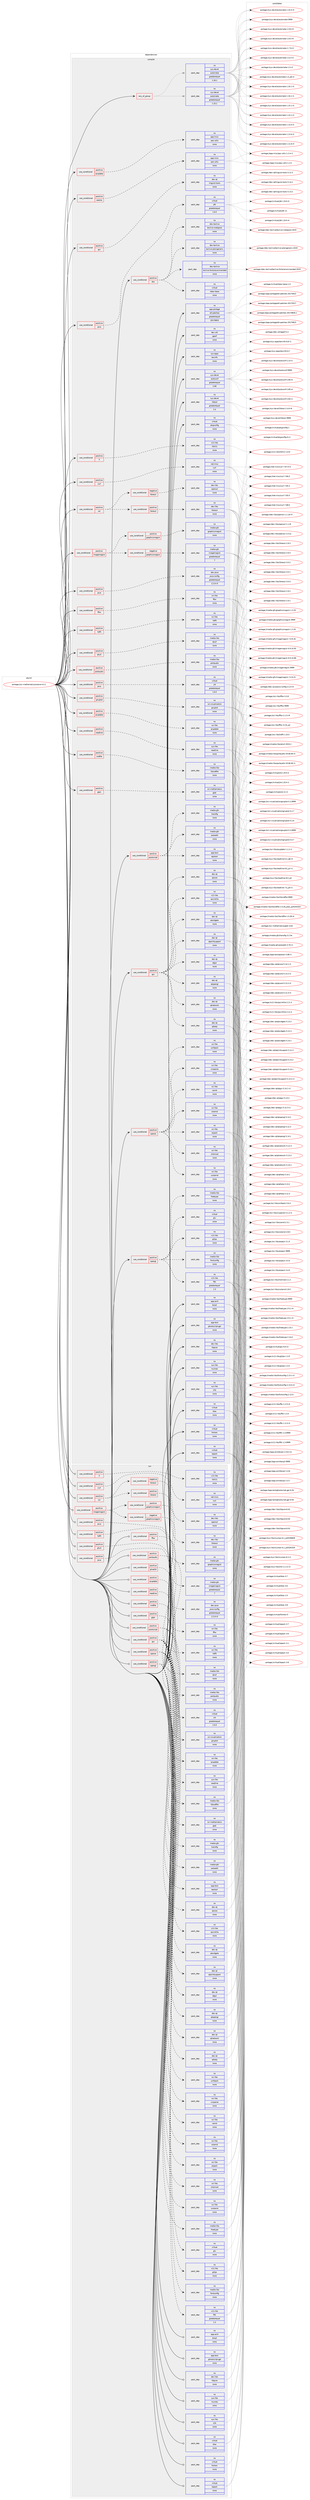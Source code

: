 digraph prolog {

# *************
# Graph options
# *************

newrank=true;
concentrate=true;
compound=true;
graph [rankdir=LR,fontname=Helvetica,fontsize=10,ranksep=1.5];#, ranksep=2.5, nodesep=0.2];
edge  [arrowhead=vee];
node  [fontname=Helvetica,fontsize=10];

# **********
# The ebuild
# **********

subgraph cluster_leftcol {
color=gray;
rank=same;
label=<<i>ebuild</i>>;
id [label="portage://sci-mathematics/octave-4.4.1", color=red, width=4, href="../sci-mathematics/octave-4.4.1.svg"];
}

# ****************
# The dependencies
# ****************

subgraph cluster_midcol {
color=gray;
label=<<i>dependencies</i>>;
subgraph cluster_compile {
fillcolor="#eeeeee";
style=filled;
label=<<i>compile</i>>;
subgraph any1340 {
dependency81978 [label=<<TABLE BORDER="0" CELLBORDER="1" CELLSPACING="0" CELLPADDING="4"><TR><TD CELLPADDING="10">any_of_group</TD></TR></TABLE>>, shape=none, color=red];subgraph pack64469 {
dependency81979 [label=<<TABLE BORDER="0" CELLBORDER="1" CELLSPACING="0" CELLPADDING="4" WIDTH="220"><TR><TD ROWSPAN="6" CELLPADDING="30">pack_dep</TD></TR><TR><TD WIDTH="110">no</TD></TR><TR><TD>sys-devel</TD></TR><TR><TD>automake</TD></TR><TR><TD>greaterequal</TD></TR><TR><TD>1.16.1</TD></TR></TABLE>>, shape=none, color=blue];
}
dependency81978:e -> dependency81979:w [weight=20,style="dotted",arrowhead="oinv"];
subgraph pack64470 {
dependency81980 [label=<<TABLE BORDER="0" CELLBORDER="1" CELLSPACING="0" CELLPADDING="4" WIDTH="220"><TR><TD ROWSPAN="6" CELLPADDING="30">pack_dep</TD></TR><TR><TD WIDTH="110">no</TD></TR><TR><TD>sys-devel</TD></TR><TR><TD>automake</TD></TR><TR><TD>greaterequal</TD></TR><TR><TD>1.15.1</TD></TR></TABLE>>, shape=none, color=blue];
}
dependency81978:e -> dependency81980:w [weight=20,style="dotted",arrowhead="oinv"];
}
id:e -> dependency81978:w [weight=20,style="solid",arrowhead="vee"];
subgraph cond16085 {
dependency81981 [label=<<TABLE BORDER="0" CELLBORDER="1" CELLSPACING="0" CELLPADDING="4"><TR><TD ROWSPAN="3" CELLPADDING="10">use_conditional</TD></TR><TR><TD>positive</TD></TR><TR><TD>X</TD></TR></TABLE>>, shape=none, color=red];
subgraph pack64471 {
dependency81982 [label=<<TABLE BORDER="0" CELLBORDER="1" CELLSPACING="0" CELLPADDING="4" WIDTH="220"><TR><TD ROWSPAN="6" CELLPADDING="30">pack_dep</TD></TR><TR><TD WIDTH="110">no</TD></TR><TR><TD>x11-libs</TD></TR><TR><TD>libX11</TD></TR><TR><TD>none</TD></TR><TR><TD></TD></TR></TABLE>>, shape=none, color=blue];
}
dependency81981:e -> dependency81982:w [weight=20,style="dashed",arrowhead="vee"];
}
id:e -> dependency81981:w [weight=20,style="solid",arrowhead="vee"];
subgraph cond16086 {
dependency81983 [label=<<TABLE BORDER="0" CELLBORDER="1" CELLSPACING="0" CELLPADDING="4"><TR><TD ROWSPAN="3" CELLPADDING="10">use_conditional</TD></TR><TR><TD>positive</TD></TR><TR><TD>curl</TD></TR></TABLE>>, shape=none, color=red];
subgraph pack64472 {
dependency81984 [label=<<TABLE BORDER="0" CELLBORDER="1" CELLSPACING="0" CELLPADDING="4" WIDTH="220"><TR><TD ROWSPAN="6" CELLPADDING="30">pack_dep</TD></TR><TR><TD WIDTH="110">no</TD></TR><TR><TD>net-misc</TD></TR><TR><TD>curl</TD></TR><TR><TD>none</TD></TR><TR><TD></TD></TR></TABLE>>, shape=none, color=blue];
}
dependency81983:e -> dependency81984:w [weight=20,style="dashed",arrowhead="vee"];
}
id:e -> dependency81983:w [weight=20,style="solid",arrowhead="vee"];
subgraph cond16087 {
dependency81985 [label=<<TABLE BORDER="0" CELLBORDER="1" CELLSPACING="0" CELLPADDING="4"><TR><TD ROWSPAN="3" CELLPADDING="10">use_conditional</TD></TR><TR><TD>positive</TD></TR><TR><TD>doc</TD></TR></TABLE>>, shape=none, color=red];
subgraph pack64473 {
dependency81986 [label=<<TABLE BORDER="0" CELLBORDER="1" CELLSPACING="0" CELLPADDING="4" WIDTH="220"><TR><TD ROWSPAN="6" CELLPADDING="30">pack_dep</TD></TR><TR><TD WIDTH="110">no</TD></TR><TR><TD>dev-texlive</TD></TR><TR><TD>texlive-fontsrecommended</TD></TR><TR><TD>none</TD></TR><TR><TD></TD></TR></TABLE>>, shape=none, color=blue];
}
dependency81985:e -> dependency81986:w [weight=20,style="dashed",arrowhead="vee"];
subgraph pack64474 {
dependency81987 [label=<<TABLE BORDER="0" CELLBORDER="1" CELLSPACING="0" CELLPADDING="4" WIDTH="220"><TR><TD ROWSPAN="6" CELLPADDING="30">pack_dep</TD></TR><TR><TD WIDTH="110">no</TD></TR><TR><TD>dev-texlive</TD></TR><TR><TD>texlive-plaingeneric</TD></TR><TR><TD>none</TD></TR><TR><TD></TD></TR></TABLE>>, shape=none, color=blue];
}
dependency81985:e -> dependency81987:w [weight=20,style="dashed",arrowhead="vee"];
subgraph pack64475 {
dependency81988 [label=<<TABLE BORDER="0" CELLBORDER="1" CELLSPACING="0" CELLPADDING="4" WIDTH="220"><TR><TD ROWSPAN="6" CELLPADDING="30">pack_dep</TD></TR><TR><TD WIDTH="110">no</TD></TR><TR><TD>dev-texlive</TD></TR><TR><TD>texlive-metapost</TD></TR><TR><TD>none</TD></TR><TR><TD></TD></TR></TABLE>>, shape=none, color=blue];
}
dependency81985:e -> dependency81988:w [weight=20,style="dashed",arrowhead="vee"];
subgraph pack64476 {
dependency81989 [label=<<TABLE BORDER="0" CELLBORDER="1" CELLSPACING="0" CELLPADDING="4" WIDTH="220"><TR><TD ROWSPAN="6" CELLPADDING="30">pack_dep</TD></TR><TR><TD WIDTH="110">no</TD></TR><TR><TD>virtual</TD></TR><TR><TD>latex-base</TD></TR><TR><TD>none</TD></TR><TR><TD></TD></TR></TABLE>>, shape=none, color=blue];
}
dependency81985:e -> dependency81989:w [weight=20,style="dashed",arrowhead="vee"];
}
id:e -> dependency81985:w [weight=20,style="solid",arrowhead="vee"];
subgraph cond16088 {
dependency81990 [label=<<TABLE BORDER="0" CELLBORDER="1" CELLSPACING="0" CELLPADDING="4"><TR><TD ROWSPAN="3" CELLPADDING="10">use_conditional</TD></TR><TR><TD>positive</TD></TR><TR><TD>fftw</TD></TR></TABLE>>, shape=none, color=red];
subgraph pack64477 {
dependency81991 [label=<<TABLE BORDER="0" CELLBORDER="1" CELLSPACING="0" CELLPADDING="4" WIDTH="220"><TR><TD ROWSPAN="6" CELLPADDING="30">pack_dep</TD></TR><TR><TD WIDTH="110">no</TD></TR><TR><TD>sci-libs</TD></TR><TR><TD>fftw</TD></TR><TR><TD>none</TD></TR><TR><TD></TD></TR></TABLE>>, shape=none, color=blue];
}
dependency81990:e -> dependency81991:w [weight=20,style="dashed",arrowhead="vee"];
}
id:e -> dependency81990:w [weight=20,style="solid",arrowhead="vee"];
subgraph cond16089 {
dependency81992 [label=<<TABLE BORDER="0" CELLBORDER="1" CELLSPACING="0" CELLPADDING="4"><TR><TD ROWSPAN="3" CELLPADDING="10">use_conditional</TD></TR><TR><TD>positive</TD></TR><TR><TD>glpk</TD></TR></TABLE>>, shape=none, color=red];
subgraph pack64478 {
dependency81993 [label=<<TABLE BORDER="0" CELLBORDER="1" CELLSPACING="0" CELLPADDING="4" WIDTH="220"><TR><TD ROWSPAN="6" CELLPADDING="30">pack_dep</TD></TR><TR><TD WIDTH="110">no</TD></TR><TR><TD>sci-mathematics</TD></TR><TR><TD>glpk</TD></TR><TR><TD>none</TD></TR><TR><TD></TD></TR></TABLE>>, shape=none, color=blue];
}
dependency81992:e -> dependency81993:w [weight=20,style="dashed",arrowhead="vee"];
}
id:e -> dependency81992:w [weight=20,style="solid",arrowhead="vee"];
subgraph cond16090 {
dependency81994 [label=<<TABLE BORDER="0" CELLBORDER="1" CELLSPACING="0" CELLPADDING="4"><TR><TD ROWSPAN="3" CELLPADDING="10">use_conditional</TD></TR><TR><TD>positive</TD></TR><TR><TD>gnuplot</TD></TR></TABLE>>, shape=none, color=red];
subgraph pack64479 {
dependency81995 [label=<<TABLE BORDER="0" CELLBORDER="1" CELLSPACING="0" CELLPADDING="4" WIDTH="220"><TR><TD ROWSPAN="6" CELLPADDING="30">pack_dep</TD></TR><TR><TD WIDTH="110">no</TD></TR><TR><TD>sci-visualization</TD></TR><TR><TD>gnuplot</TD></TR><TR><TD>none</TD></TR><TR><TD></TD></TR></TABLE>>, shape=none, color=blue];
}
dependency81994:e -> dependency81995:w [weight=20,style="dashed",arrowhead="vee"];
}
id:e -> dependency81994:w [weight=20,style="solid",arrowhead="vee"];
subgraph cond16091 {
dependency81996 [label=<<TABLE BORDER="0" CELLBORDER="1" CELLSPACING="0" CELLPADDING="4"><TR><TD ROWSPAN="3" CELLPADDING="10">use_conditional</TD></TR><TR><TD>positive</TD></TR><TR><TD>gui</TD></TR></TABLE>>, shape=none, color=red];
subgraph pack64480 {
dependency81997 [label=<<TABLE BORDER="0" CELLBORDER="1" CELLSPACING="0" CELLPADDING="4" WIDTH="220"><TR><TD ROWSPAN="6" CELLPADDING="30">pack_dep</TD></TR><TR><TD WIDTH="110">no</TD></TR><TR><TD>dev-qt</TD></TR><TR><TD>linguist-tools</TD></TR><TR><TD>none</TD></TR><TR><TD></TD></TR></TABLE>>, shape=none, color=blue];
}
dependency81996:e -> dependency81997:w [weight=20,style="dashed",arrowhead="vee"];
}
id:e -> dependency81996:w [weight=20,style="solid",arrowhead="vee"];
subgraph cond16092 {
dependency81998 [label=<<TABLE BORDER="0" CELLBORDER="1" CELLSPACING="0" CELLPADDING="4"><TR><TD ROWSPAN="3" CELLPADDING="10">use_conditional</TD></TR><TR><TD>positive</TD></TR><TR><TD>gui</TD></TR></TABLE>>, shape=none, color=red];
subgraph pack64481 {
dependency81999 [label=<<TABLE BORDER="0" CELLBORDER="1" CELLSPACING="0" CELLPADDING="4" WIDTH="220"><TR><TD ROWSPAN="6" CELLPADDING="30">pack_dep</TD></TR><TR><TD WIDTH="110">no</TD></TR><TR><TD>dev-qt</TD></TR><TR><TD>qtcore</TD></TR><TR><TD>none</TD></TR><TR><TD></TD></TR></TABLE>>, shape=none, color=blue];
}
dependency81998:e -> dependency81999:w [weight=20,style="dashed",arrowhead="vee"];
subgraph pack64482 {
dependency82000 [label=<<TABLE BORDER="0" CELLBORDER="1" CELLSPACING="0" CELLPADDING="4" WIDTH="220"><TR><TD ROWSPAN="6" CELLPADDING="30">pack_dep</TD></TR><TR><TD WIDTH="110">no</TD></TR><TR><TD>dev-qt</TD></TR><TR><TD>qtgui</TD></TR><TR><TD>none</TD></TR><TR><TD></TD></TR></TABLE>>, shape=none, color=blue];
}
dependency81998:e -> dependency82000:w [weight=20,style="dashed",arrowhead="vee"];
subgraph pack64483 {
dependency82001 [label=<<TABLE BORDER="0" CELLBORDER="1" CELLSPACING="0" CELLPADDING="4" WIDTH="220"><TR><TD ROWSPAN="6" CELLPADDING="30">pack_dep</TD></TR><TR><TD WIDTH="110">no</TD></TR><TR><TD>dev-qt</TD></TR><TR><TD>qthelp</TD></TR><TR><TD>none</TD></TR><TR><TD></TD></TR></TABLE>>, shape=none, color=blue];
}
dependency81998:e -> dependency82001:w [weight=20,style="dashed",arrowhead="vee"];
subgraph pack64484 {
dependency82002 [label=<<TABLE BORDER="0" CELLBORDER="1" CELLSPACING="0" CELLPADDING="4" WIDTH="220"><TR><TD ROWSPAN="6" CELLPADDING="30">pack_dep</TD></TR><TR><TD WIDTH="110">no</TD></TR><TR><TD>dev-qt</TD></TR><TR><TD>qtnetwork</TD></TR><TR><TD>none</TD></TR><TR><TD></TD></TR></TABLE>>, shape=none, color=blue];
}
dependency81998:e -> dependency82002:w [weight=20,style="dashed",arrowhead="vee"];
subgraph pack64485 {
dependency82003 [label=<<TABLE BORDER="0" CELLBORDER="1" CELLSPACING="0" CELLPADDING="4" WIDTH="220"><TR><TD ROWSPAN="6" CELLPADDING="30">pack_dep</TD></TR><TR><TD WIDTH="110">no</TD></TR><TR><TD>dev-qt</TD></TR><TR><TD>qtopengl</TD></TR><TR><TD>none</TD></TR><TR><TD></TD></TR></TABLE>>, shape=none, color=blue];
}
dependency81998:e -> dependency82003:w [weight=20,style="dashed",arrowhead="vee"];
subgraph pack64486 {
dependency82004 [label=<<TABLE BORDER="0" CELLBORDER="1" CELLSPACING="0" CELLPADDING="4" WIDTH="220"><TR><TD ROWSPAN="6" CELLPADDING="30">pack_dep</TD></TR><TR><TD WIDTH="110">no</TD></TR><TR><TD>dev-qt</TD></TR><TR><TD>qtprintsupport</TD></TR><TR><TD>none</TD></TR><TR><TD></TD></TR></TABLE>>, shape=none, color=blue];
}
dependency81998:e -> dependency82004:w [weight=20,style="dashed",arrowhead="vee"];
subgraph pack64487 {
dependency82005 [label=<<TABLE BORDER="0" CELLBORDER="1" CELLSPACING="0" CELLPADDING="4" WIDTH="220"><TR><TD ROWSPAN="6" CELLPADDING="30">pack_dep</TD></TR><TR><TD WIDTH="110">no</TD></TR><TR><TD>dev-qt</TD></TR><TR><TD>qtwidgets</TD></TR><TR><TD>none</TD></TR><TR><TD></TD></TR></TABLE>>, shape=none, color=blue];
}
dependency81998:e -> dependency82005:w [weight=20,style="dashed",arrowhead="vee"];
subgraph pack64488 {
dependency82006 [label=<<TABLE BORDER="0" CELLBORDER="1" CELLSPACING="0" CELLPADDING="4" WIDTH="220"><TR><TD ROWSPAN="6" CELLPADDING="30">pack_dep</TD></TR><TR><TD WIDTH="110">no</TD></TR><TR><TD>x11-libs</TD></TR><TR><TD>qscintilla</TD></TR><TR><TD>none</TD></TR><TR><TD></TD></TR></TABLE>>, shape=none, color=blue];
}
dependency81998:e -> dependency82006:w [weight=20,style="dashed",arrowhead="vee"];
}
id:e -> dependency81998:w [weight=20,style="solid",arrowhead="vee"];
subgraph cond16093 {
dependency82007 [label=<<TABLE BORDER="0" CELLBORDER="1" CELLSPACING="0" CELLPADDING="4"><TR><TD ROWSPAN="3" CELLPADDING="10">use_conditional</TD></TR><TR><TD>positive</TD></TR><TR><TD>hdf5</TD></TR></TABLE>>, shape=none, color=red];
subgraph pack64489 {
dependency82008 [label=<<TABLE BORDER="0" CELLBORDER="1" CELLSPACING="0" CELLPADDING="4" WIDTH="220"><TR><TD ROWSPAN="6" CELLPADDING="30">pack_dep</TD></TR><TR><TD WIDTH="110">no</TD></TR><TR><TD>sci-libs</TD></TR><TR><TD>hdf5</TD></TR><TR><TD>none</TD></TR><TR><TD></TD></TR></TABLE>>, shape=none, color=blue];
}
dependency82007:e -> dependency82008:w [weight=20,style="dashed",arrowhead="vee"];
}
id:e -> dependency82007:w [weight=20,style="solid",arrowhead="vee"];
subgraph cond16094 {
dependency82009 [label=<<TABLE BORDER="0" CELLBORDER="1" CELLSPACING="0" CELLPADDING="4"><TR><TD ROWSPAN="3" CELLPADDING="10">use_conditional</TD></TR><TR><TD>positive</TD></TR><TR><TD>imagemagick</TD></TR></TABLE>>, shape=none, color=red];
subgraph cond16095 {
dependency82010 [label=<<TABLE BORDER="0" CELLBORDER="1" CELLSPACING="0" CELLPADDING="4"><TR><TD ROWSPAN="3" CELLPADDING="10">use_conditional</TD></TR><TR><TD>negative</TD></TR><TR><TD>graphicsmagick</TD></TR></TABLE>>, shape=none, color=red];
subgraph pack64490 {
dependency82011 [label=<<TABLE BORDER="0" CELLBORDER="1" CELLSPACING="0" CELLPADDING="4" WIDTH="220"><TR><TD ROWSPAN="6" CELLPADDING="30">pack_dep</TD></TR><TR><TD WIDTH="110">no</TD></TR><TR><TD>media-gfx</TD></TR><TR><TD>imagemagick</TD></TR><TR><TD>greaterequal</TD></TR><TR><TD>7</TD></TR></TABLE>>, shape=none, color=blue];
}
dependency82010:e -> dependency82011:w [weight=20,style="dashed",arrowhead="vee"];
}
dependency82009:e -> dependency82010:w [weight=20,style="dashed",arrowhead="vee"];
subgraph cond16096 {
dependency82012 [label=<<TABLE BORDER="0" CELLBORDER="1" CELLSPACING="0" CELLPADDING="4"><TR><TD ROWSPAN="3" CELLPADDING="10">use_conditional</TD></TR><TR><TD>positive</TD></TR><TR><TD>graphicsmagick</TD></TR></TABLE>>, shape=none, color=red];
subgraph pack64491 {
dependency82013 [label=<<TABLE BORDER="0" CELLBORDER="1" CELLSPACING="0" CELLPADDING="4" WIDTH="220"><TR><TD ROWSPAN="6" CELLPADDING="30">pack_dep</TD></TR><TR><TD WIDTH="110">no</TD></TR><TR><TD>media-gfx</TD></TR><TR><TD>graphicsmagick</TD></TR><TR><TD>none</TD></TR><TR><TD></TD></TR></TABLE>>, shape=none, color=blue];
}
dependency82012:e -> dependency82013:w [weight=20,style="dashed",arrowhead="vee"];
}
dependency82009:e -> dependency82012:w [weight=20,style="dashed",arrowhead="vee"];
}
id:e -> dependency82009:w [weight=20,style="solid",arrowhead="vee"];
subgraph cond16097 {
dependency82014 [label=<<TABLE BORDER="0" CELLBORDER="1" CELLSPACING="0" CELLPADDING="4"><TR><TD ROWSPAN="3" CELLPADDING="10">use_conditional</TD></TR><TR><TD>positive</TD></TR><TR><TD>java</TD></TR></TABLE>>, shape=none, color=red];
subgraph pack64492 {
dependency82015 [label=<<TABLE BORDER="0" CELLBORDER="1" CELLSPACING="0" CELLPADDING="4" WIDTH="220"><TR><TD ROWSPAN="6" CELLPADDING="30">pack_dep</TD></TR><TR><TD WIDTH="110">no</TD></TR><TR><TD>dev-java</TD></TR><TR><TD>java-config</TD></TR><TR><TD>greaterequal</TD></TR><TR><TD>2.2.0-r3</TD></TR></TABLE>>, shape=none, color=blue];
}
dependency82014:e -> dependency82015:w [weight=20,style="dashed",arrowhead="vee"];
}
id:e -> dependency82014:w [weight=20,style="solid",arrowhead="vee"];
subgraph cond16098 {
dependency82016 [label=<<TABLE BORDER="0" CELLBORDER="1" CELLSPACING="0" CELLPADDING="4"><TR><TD ROWSPAN="3" CELLPADDING="10">use_conditional</TD></TR><TR><TD>positive</TD></TR><TR><TD>java</TD></TR></TABLE>>, shape=none, color=red];
subgraph pack64493 {
dependency82017 [label=<<TABLE BORDER="0" CELLBORDER="1" CELLSPACING="0" CELLPADDING="4" WIDTH="220"><TR><TD ROWSPAN="6" CELLPADDING="30">pack_dep</TD></TR><TR><TD WIDTH="110">no</TD></TR><TR><TD>virtual</TD></TR><TR><TD>jdk</TD></TR><TR><TD>greaterequal</TD></TR><TR><TD>1.6.0</TD></TR></TABLE>>, shape=none, color=blue];
}
dependency82016:e -> dependency82017:w [weight=20,style="dashed",arrowhead="vee"];
}
id:e -> dependency82016:w [weight=20,style="solid",arrowhead="vee"];
subgraph cond16099 {
dependency82018 [label=<<TABLE BORDER="0" CELLBORDER="1" CELLSPACING="0" CELLPADDING="4"><TR><TD ROWSPAN="3" CELLPADDING="10">use_conditional</TD></TR><TR><TD>positive</TD></TR><TR><TD>java</TD></TR></TABLE>>, shape=none, color=red];
subgraph pack64494 {
dependency82019 [label=<<TABLE BORDER="0" CELLBORDER="1" CELLSPACING="0" CELLPADDING="4" WIDTH="220"><TR><TD ROWSPAN="6" CELLPADDING="30">pack_dep</TD></TR><TR><TD WIDTH="110">no</TD></TR><TR><TD>virtual</TD></TR><TR><TD>jre</TD></TR><TR><TD>greaterequal</TD></TR><TR><TD>1.6.0</TD></TR></TABLE>>, shape=none, color=blue];
}
dependency82018:e -> dependency82019:w [weight=20,style="dashed",arrowhead="vee"];
}
id:e -> dependency82018:w [weight=20,style="solid",arrowhead="vee"];
subgraph cond16100 {
dependency82020 [label=<<TABLE BORDER="0" CELLBORDER="1" CELLSPACING="0" CELLPADDING="4"><TR><TD ROWSPAN="3" CELLPADDING="10">use_conditional</TD></TR><TR><TD>positive</TD></TR><TR><TD>opengl</TD></TR></TABLE>>, shape=none, color=red];
subgraph pack64495 {
dependency82021 [label=<<TABLE BORDER="0" CELLBORDER="1" CELLSPACING="0" CELLPADDING="4" WIDTH="220"><TR><TD ROWSPAN="6" CELLPADDING="30">pack_dep</TD></TR><TR><TD WIDTH="110">no</TD></TR><TR><TD>media-libs</TD></TR><TR><TD>freetype</TD></TR><TR><TD>none</TD></TR><TR><TD></TD></TR></TABLE>>, shape=none, color=blue];
}
dependency82020:e -> dependency82021:w [weight=20,style="dashed",arrowhead="vee"];
subgraph pack64496 {
dependency82022 [label=<<TABLE BORDER="0" CELLBORDER="1" CELLSPACING="0" CELLPADDING="4" WIDTH="220"><TR><TD ROWSPAN="6" CELLPADDING="30">pack_dep</TD></TR><TR><TD WIDTH="110">no</TD></TR><TR><TD>media-libs</TD></TR><TR><TD>fontconfig</TD></TR><TR><TD>none</TD></TR><TR><TD></TD></TR></TABLE>>, shape=none, color=blue];
}
dependency82020:e -> dependency82022:w [weight=20,style="dashed",arrowhead="vee"];
subgraph pack64497 {
dependency82023 [label=<<TABLE BORDER="0" CELLBORDER="1" CELLSPACING="0" CELLPADDING="4" WIDTH="220"><TR><TD ROWSPAN="6" CELLPADDING="30">pack_dep</TD></TR><TR><TD WIDTH="110">no</TD></TR><TR><TD>virtual</TD></TR><TR><TD>glu</TD></TR><TR><TD>none</TD></TR><TR><TD></TD></TR></TABLE>>, shape=none, color=blue];
}
dependency82020:e -> dependency82023:w [weight=20,style="dashed",arrowhead="vee"];
subgraph pack64498 {
dependency82024 [label=<<TABLE BORDER="0" CELLBORDER="1" CELLSPACING="0" CELLPADDING="4" WIDTH="220"><TR><TD ROWSPAN="6" CELLPADDING="30">pack_dep</TD></TR><TR><TD WIDTH="110">no</TD></TR><TR><TD>x11-libs</TD></TR><TR><TD>fltk</TD></TR><TR><TD>greaterequal</TD></TR><TR><TD>1.3</TD></TR></TABLE>>, shape=none, color=blue];
}
dependency82020:e -> dependency82024:w [weight=20,style="dashed",arrowhead="vee"];
subgraph pack64499 {
dependency82025 [label=<<TABLE BORDER="0" CELLBORDER="1" CELLSPACING="0" CELLPADDING="4" WIDTH="220"><TR><TD ROWSPAN="6" CELLPADDING="30">pack_dep</TD></TR><TR><TD WIDTH="110">no</TD></TR><TR><TD>x11-libs</TD></TR><TR><TD>gl2ps</TD></TR><TR><TD>none</TD></TR><TR><TD></TD></TR></TABLE>>, shape=none, color=blue];
}
dependency82020:e -> dependency82025:w [weight=20,style="dashed",arrowhead="vee"];
}
id:e -> dependency82020:w [weight=20,style="solid",arrowhead="vee"];
subgraph cond16101 {
dependency82026 [label=<<TABLE BORDER="0" CELLBORDER="1" CELLSPACING="0" CELLPADDING="4"><TR><TD ROWSPAN="3" CELLPADDING="10">use_conditional</TD></TR><TR><TD>positive</TD></TR><TR><TD>portaudio</TD></TR></TABLE>>, shape=none, color=red];
subgraph pack64500 {
dependency82027 [label=<<TABLE BORDER="0" CELLBORDER="1" CELLSPACING="0" CELLPADDING="4" WIDTH="220"><TR><TD ROWSPAN="6" CELLPADDING="30">pack_dep</TD></TR><TR><TD WIDTH="110">no</TD></TR><TR><TD>media-libs</TD></TR><TR><TD>portaudio</TD></TR><TR><TD>none</TD></TR><TR><TD></TD></TR></TABLE>>, shape=none, color=blue];
}
dependency82026:e -> dependency82027:w [weight=20,style="dashed",arrowhead="vee"];
}
id:e -> dependency82026:w [weight=20,style="solid",arrowhead="vee"];
subgraph cond16102 {
dependency82028 [label=<<TABLE BORDER="0" CELLBORDER="1" CELLSPACING="0" CELLPADDING="4"><TR><TD ROWSPAN="3" CELLPADDING="10">use_conditional</TD></TR><TR><TD>positive</TD></TR><TR><TD>postscript</TD></TR></TABLE>>, shape=none, color=red];
subgraph pack64501 {
dependency82029 [label=<<TABLE BORDER="0" CELLBORDER="1" CELLSPACING="0" CELLPADDING="4" WIDTH="220"><TR><TD ROWSPAN="6" CELLPADDING="30">pack_dep</TD></TR><TR><TD WIDTH="110">no</TD></TR><TR><TD>app-text</TD></TR><TR><TD>epstool</TD></TR><TR><TD>none</TD></TR><TR><TD></TD></TR></TABLE>>, shape=none, color=blue];
}
dependency82028:e -> dependency82029:w [weight=20,style="dashed",arrowhead="vee"];
subgraph pack64502 {
dependency82030 [label=<<TABLE BORDER="0" CELLBORDER="1" CELLSPACING="0" CELLPADDING="4" WIDTH="220"><TR><TD ROWSPAN="6" CELLPADDING="30">pack_dep</TD></TR><TR><TD WIDTH="110">no</TD></TR><TR><TD>media-gfx</TD></TR><TR><TD>pstoedit</TD></TR><TR><TD>none</TD></TR><TR><TD></TD></TR></TABLE>>, shape=none, color=blue];
}
dependency82028:e -> dependency82030:w [weight=20,style="dashed",arrowhead="vee"];
subgraph pack64503 {
dependency82031 [label=<<TABLE BORDER="0" CELLBORDER="1" CELLSPACING="0" CELLPADDING="4" WIDTH="220"><TR><TD ROWSPAN="6" CELLPADDING="30">pack_dep</TD></TR><TR><TD WIDTH="110">no</TD></TR><TR><TD>media-gfx</TD></TR><TR><TD>transfig</TD></TR><TR><TD>none</TD></TR><TR><TD></TD></TR></TABLE>>, shape=none, color=blue];
}
dependency82028:e -> dependency82031:w [weight=20,style="dashed",arrowhead="vee"];
}
id:e -> dependency82028:w [weight=20,style="solid",arrowhead="vee"];
subgraph cond16103 {
dependency82032 [label=<<TABLE BORDER="0" CELLBORDER="1" CELLSPACING="0" CELLPADDING="4"><TR><TD ROWSPAN="3" CELLPADDING="10">use_conditional</TD></TR><TR><TD>positive</TD></TR><TR><TD>qhull</TD></TR></TABLE>>, shape=none, color=red];
subgraph pack64504 {
dependency82033 [label=<<TABLE BORDER="0" CELLBORDER="1" CELLSPACING="0" CELLPADDING="4" WIDTH="220"><TR><TD ROWSPAN="6" CELLPADDING="30">pack_dep</TD></TR><TR><TD WIDTH="110">no</TD></TR><TR><TD>media-libs</TD></TR><TR><TD>qhull</TD></TR><TR><TD>none</TD></TR><TR><TD></TD></TR></TABLE>>, shape=none, color=blue];
}
dependency82032:e -> dependency82033:w [weight=20,style="dashed",arrowhead="vee"];
}
id:e -> dependency82032:w [weight=20,style="solid",arrowhead="vee"];
subgraph cond16104 {
dependency82034 [label=<<TABLE BORDER="0" CELLBORDER="1" CELLSPACING="0" CELLPADDING="4"><TR><TD ROWSPAN="3" CELLPADDING="10">use_conditional</TD></TR><TR><TD>positive</TD></TR><TR><TD>qrupdate</TD></TR></TABLE>>, shape=none, color=red];
subgraph pack64505 {
dependency82035 [label=<<TABLE BORDER="0" CELLBORDER="1" CELLSPACING="0" CELLPADDING="4" WIDTH="220"><TR><TD ROWSPAN="6" CELLPADDING="30">pack_dep</TD></TR><TR><TD WIDTH="110">no</TD></TR><TR><TD>app-misc</TD></TR><TR><TD>pax-utils</TD></TR><TR><TD>none</TD></TR><TR><TD></TD></TR></TABLE>>, shape=none, color=blue];
}
dependency82034:e -> dependency82035:w [weight=20,style="dashed",arrowhead="vee"];
}
id:e -> dependency82034:w [weight=20,style="solid",arrowhead="vee"];
subgraph cond16105 {
dependency82036 [label=<<TABLE BORDER="0" CELLBORDER="1" CELLSPACING="0" CELLPADDING="4"><TR><TD ROWSPAN="3" CELLPADDING="10">use_conditional</TD></TR><TR><TD>positive</TD></TR><TR><TD>qrupdate</TD></TR></TABLE>>, shape=none, color=red];
subgraph pack64506 {
dependency82037 [label=<<TABLE BORDER="0" CELLBORDER="1" CELLSPACING="0" CELLPADDING="4" WIDTH="220"><TR><TD ROWSPAN="6" CELLPADDING="30">pack_dep</TD></TR><TR><TD WIDTH="110">no</TD></TR><TR><TD>sci-libs</TD></TR><TR><TD>qrupdate</TD></TR><TR><TD>none</TD></TR><TR><TD></TD></TR></TABLE>>, shape=none, color=blue];
}
dependency82036:e -> dependency82037:w [weight=20,style="dashed",arrowhead="vee"];
}
id:e -> dependency82036:w [weight=20,style="solid",arrowhead="vee"];
subgraph cond16106 {
dependency82038 [label=<<TABLE BORDER="0" CELLBORDER="1" CELLSPACING="0" CELLPADDING="4"><TR><TD ROWSPAN="3" CELLPADDING="10">use_conditional</TD></TR><TR><TD>positive</TD></TR><TR><TD>readline</TD></TR></TABLE>>, shape=none, color=red];
subgraph pack64507 {
dependency82039 [label=<<TABLE BORDER="0" CELLBORDER="1" CELLSPACING="0" CELLPADDING="4" WIDTH="220"><TR><TD ROWSPAN="6" CELLPADDING="30">pack_dep</TD></TR><TR><TD WIDTH="110">no</TD></TR><TR><TD>sys-libs</TD></TR><TR><TD>readline</TD></TR><TR><TD>none</TD></TR><TR><TD></TD></TR></TABLE>>, shape=none, color=blue];
}
dependency82038:e -> dependency82039:w [weight=20,style="dashed",arrowhead="vee"];
}
id:e -> dependency82038:w [weight=20,style="solid",arrowhead="vee"];
subgraph cond16107 {
dependency82040 [label=<<TABLE BORDER="0" CELLBORDER="1" CELLSPACING="0" CELLPADDING="4"><TR><TD ROWSPAN="3" CELLPADDING="10">use_conditional</TD></TR><TR><TD>positive</TD></TR><TR><TD>sndfile</TD></TR></TABLE>>, shape=none, color=red];
subgraph pack64508 {
dependency82041 [label=<<TABLE BORDER="0" CELLBORDER="1" CELLSPACING="0" CELLPADDING="4" WIDTH="220"><TR><TD ROWSPAN="6" CELLPADDING="30">pack_dep</TD></TR><TR><TD WIDTH="110">no</TD></TR><TR><TD>media-libs</TD></TR><TR><TD>libsndfile</TD></TR><TR><TD>none</TD></TR><TR><TD></TD></TR></TABLE>>, shape=none, color=blue];
}
dependency82040:e -> dependency82041:w [weight=20,style="dashed",arrowhead="vee"];
}
id:e -> dependency82040:w [weight=20,style="solid",arrowhead="vee"];
subgraph cond16108 {
dependency82042 [label=<<TABLE BORDER="0" CELLBORDER="1" CELLSPACING="0" CELLPADDING="4"><TR><TD ROWSPAN="3" CELLPADDING="10">use_conditional</TD></TR><TR><TD>positive</TD></TR><TR><TD>sparse</TD></TR></TABLE>>, shape=none, color=red];
subgraph pack64509 {
dependency82043 [label=<<TABLE BORDER="0" CELLBORDER="1" CELLSPACING="0" CELLPADDING="4" WIDTH="220"><TR><TD ROWSPAN="6" CELLPADDING="30">pack_dep</TD></TR><TR><TD WIDTH="110">no</TD></TR><TR><TD>app-misc</TD></TR><TR><TD>pax-utils</TD></TR><TR><TD>none</TD></TR><TR><TD></TD></TR></TABLE>>, shape=none, color=blue];
}
dependency82042:e -> dependency82043:w [weight=20,style="dashed",arrowhead="vee"];
}
id:e -> dependency82042:w [weight=20,style="solid",arrowhead="vee"];
subgraph cond16109 {
dependency82044 [label=<<TABLE BORDER="0" CELLBORDER="1" CELLSPACING="0" CELLPADDING="4"><TR><TD ROWSPAN="3" CELLPADDING="10">use_conditional</TD></TR><TR><TD>positive</TD></TR><TR><TD>sparse</TD></TR></TABLE>>, shape=none, color=red];
subgraph pack64510 {
dependency82045 [label=<<TABLE BORDER="0" CELLBORDER="1" CELLSPACING="0" CELLPADDING="4" WIDTH="220"><TR><TD ROWSPAN="6" CELLPADDING="30">pack_dep</TD></TR><TR><TD WIDTH="110">no</TD></TR><TR><TD>sci-libs</TD></TR><TR><TD>arpack</TD></TR><TR><TD>none</TD></TR><TR><TD></TD></TR></TABLE>>, shape=none, color=blue];
}
dependency82044:e -> dependency82045:w [weight=20,style="dashed",arrowhead="vee"];
subgraph pack64511 {
dependency82046 [label=<<TABLE BORDER="0" CELLBORDER="1" CELLSPACING="0" CELLPADDING="4" WIDTH="220"><TR><TD ROWSPAN="6" CELLPADDING="30">pack_dep</TD></TR><TR><TD WIDTH="110">no</TD></TR><TR><TD>sci-libs</TD></TR><TR><TD>camd</TD></TR><TR><TD>none</TD></TR><TR><TD></TD></TR></TABLE>>, shape=none, color=blue];
}
dependency82044:e -> dependency82046:w [weight=20,style="dashed",arrowhead="vee"];
subgraph pack64512 {
dependency82047 [label=<<TABLE BORDER="0" CELLBORDER="1" CELLSPACING="0" CELLPADDING="4" WIDTH="220"><TR><TD ROWSPAN="6" CELLPADDING="30">pack_dep</TD></TR><TR><TD WIDTH="110">no</TD></TR><TR><TD>sci-libs</TD></TR><TR><TD>ccolamd</TD></TR><TR><TD>none</TD></TR><TR><TD></TD></TR></TABLE>>, shape=none, color=blue];
}
dependency82044:e -> dependency82047:w [weight=20,style="dashed",arrowhead="vee"];
subgraph pack64513 {
dependency82048 [label=<<TABLE BORDER="0" CELLBORDER="1" CELLSPACING="0" CELLPADDING="4" WIDTH="220"><TR><TD ROWSPAN="6" CELLPADDING="30">pack_dep</TD></TR><TR><TD WIDTH="110">no</TD></TR><TR><TD>sci-libs</TD></TR><TR><TD>cholmod</TD></TR><TR><TD>none</TD></TR><TR><TD></TD></TR></TABLE>>, shape=none, color=blue];
}
dependency82044:e -> dependency82048:w [weight=20,style="dashed",arrowhead="vee"];
subgraph pack64514 {
dependency82049 [label=<<TABLE BORDER="0" CELLBORDER="1" CELLSPACING="0" CELLPADDING="4" WIDTH="220"><TR><TD ROWSPAN="6" CELLPADDING="30">pack_dep</TD></TR><TR><TD WIDTH="110">no</TD></TR><TR><TD>sci-libs</TD></TR><TR><TD>colamd</TD></TR><TR><TD>none</TD></TR><TR><TD></TD></TR></TABLE>>, shape=none, color=blue];
}
dependency82044:e -> dependency82049:w [weight=20,style="dashed",arrowhead="vee"];
subgraph pack64515 {
dependency82050 [label=<<TABLE BORDER="0" CELLBORDER="1" CELLSPACING="0" CELLPADDING="4" WIDTH="220"><TR><TD ROWSPAN="6" CELLPADDING="30">pack_dep</TD></TR><TR><TD WIDTH="110">no</TD></TR><TR><TD>sci-libs</TD></TR><TR><TD>cxsparse</TD></TR><TR><TD>none</TD></TR><TR><TD></TD></TR></TABLE>>, shape=none, color=blue];
}
dependency82044:e -> dependency82050:w [weight=20,style="dashed",arrowhead="vee"];
subgraph pack64516 {
dependency82051 [label=<<TABLE BORDER="0" CELLBORDER="1" CELLSPACING="0" CELLPADDING="4" WIDTH="220"><TR><TD ROWSPAN="6" CELLPADDING="30">pack_dep</TD></TR><TR><TD WIDTH="110">no</TD></TR><TR><TD>sci-libs</TD></TR><TR><TD>umfpack</TD></TR><TR><TD>none</TD></TR><TR><TD></TD></TR></TABLE>>, shape=none, color=blue];
}
dependency82044:e -> dependency82051:w [weight=20,style="dashed",arrowhead="vee"];
}
id:e -> dependency82044:w [weight=20,style="solid",arrowhead="vee"];
subgraph cond16110 {
dependency82052 [label=<<TABLE BORDER="0" CELLBORDER="1" CELLSPACING="0" CELLPADDING="4"><TR><TD ROWSPAN="3" CELLPADDING="10">use_conditional</TD></TR><TR><TD>positive</TD></TR><TR><TD>ssl</TD></TR></TABLE>>, shape=none, color=red];
subgraph cond16111 {
dependency82053 [label=<<TABLE BORDER="0" CELLBORDER="1" CELLSPACING="0" CELLPADDING="4"><TR><TD ROWSPAN="3" CELLPADDING="10">use_conditional</TD></TR><TR><TD>negative</TD></TR><TR><TD>libressl</TD></TR></TABLE>>, shape=none, color=red];
subgraph pack64517 {
dependency82054 [label=<<TABLE BORDER="0" CELLBORDER="1" CELLSPACING="0" CELLPADDING="4" WIDTH="220"><TR><TD ROWSPAN="6" CELLPADDING="30">pack_dep</TD></TR><TR><TD WIDTH="110">no</TD></TR><TR><TD>dev-libs</TD></TR><TR><TD>openssl</TD></TR><TR><TD>none</TD></TR><TR><TD></TD></TR></TABLE>>, shape=none, color=blue];
}
dependency82053:e -> dependency82054:w [weight=20,style="dashed",arrowhead="vee"];
}
dependency82052:e -> dependency82053:w [weight=20,style="dashed",arrowhead="vee"];
subgraph cond16112 {
dependency82055 [label=<<TABLE BORDER="0" CELLBORDER="1" CELLSPACING="0" CELLPADDING="4"><TR><TD ROWSPAN="3" CELLPADDING="10">use_conditional</TD></TR><TR><TD>positive</TD></TR><TR><TD>libressl</TD></TR></TABLE>>, shape=none, color=red];
subgraph pack64518 {
dependency82056 [label=<<TABLE BORDER="0" CELLBORDER="1" CELLSPACING="0" CELLPADDING="4" WIDTH="220"><TR><TD ROWSPAN="6" CELLPADDING="30">pack_dep</TD></TR><TR><TD WIDTH="110">no</TD></TR><TR><TD>dev-libs</TD></TR><TR><TD>libressl</TD></TR><TR><TD>none</TD></TR><TR><TD></TD></TR></TABLE>>, shape=none, color=blue];
}
dependency82055:e -> dependency82056:w [weight=20,style="dashed",arrowhead="vee"];
}
dependency82052:e -> dependency82055:w [weight=20,style="dashed",arrowhead="vee"];
}
id:e -> dependency82052:w [weight=20,style="solid",arrowhead="vee"];
subgraph pack64519 {
dependency82057 [label=<<TABLE BORDER="0" CELLBORDER="1" CELLSPACING="0" CELLPADDING="4" WIDTH="220"><TR><TD ROWSPAN="6" CELLPADDING="30">pack_dep</TD></TR><TR><TD WIDTH="110">no</TD></TR><TR><TD>app-arch</TD></TR><TR><TD>bzip2</TD></TR><TR><TD>none</TD></TR><TR><TD></TD></TR></TABLE>>, shape=none, color=blue];
}
id:e -> dependency82057:w [weight=20,style="solid",arrowhead="vee"];
subgraph pack64520 {
dependency82058 [label=<<TABLE BORDER="0" CELLBORDER="1" CELLSPACING="0" CELLPADDING="4" WIDTH="220"><TR><TD ROWSPAN="6" CELLPADDING="30">pack_dep</TD></TR><TR><TD WIDTH="110">no</TD></TR><TR><TD>app-portage</TD></TR><TR><TD>elt-patches</TD></TR><TR><TD>greaterequal</TD></TR><TR><TD>20170815</TD></TR></TABLE>>, shape=none, color=blue];
}
id:e -> dependency82058:w [weight=20,style="solid",arrowhead="vee"];
subgraph pack64521 {
dependency82059 [label=<<TABLE BORDER="0" CELLBORDER="1" CELLSPACING="0" CELLPADDING="4" WIDTH="220"><TR><TD ROWSPAN="6" CELLPADDING="30">pack_dep</TD></TR><TR><TD WIDTH="110">no</TD></TR><TR><TD>app-text</TD></TR><TR><TD>ghostscript-gpl</TD></TR><TR><TD>none</TD></TR><TR><TD></TD></TR></TABLE>>, shape=none, color=blue];
}
id:e -> dependency82059:w [weight=20,style="solid",arrowhead="vee"];
subgraph pack64522 {
dependency82060 [label=<<TABLE BORDER="0" CELLBORDER="1" CELLSPACING="0" CELLPADDING="4" WIDTH="220"><TR><TD ROWSPAN="6" CELLPADDING="30">pack_dep</TD></TR><TR><TD WIDTH="110">no</TD></TR><TR><TD>dev-libs</TD></TR><TR><TD>libpcre</TD></TR><TR><TD>none</TD></TR><TR><TD></TD></TR></TABLE>>, shape=none, color=blue];
}
id:e -> dependency82060:w [weight=20,style="solid",arrowhead="vee"];
subgraph pack64523 {
dependency82061 [label=<<TABLE BORDER="0" CELLBORDER="1" CELLSPACING="0" CELLPADDING="4" WIDTH="220"><TR><TD ROWSPAN="6" CELLPADDING="30">pack_dep</TD></TR><TR><TD WIDTH="110">no</TD></TR><TR><TD>dev-util</TD></TR><TR><TD>gperf</TD></TR><TR><TD>none</TD></TR><TR><TD></TD></TR></TABLE>>, shape=none, color=blue];
}
id:e -> dependency82061:w [weight=20,style="solid",arrowhead="vee"];
subgraph pack64524 {
dependency82062 [label=<<TABLE BORDER="0" CELLBORDER="1" CELLSPACING="0" CELLPADDING="4" WIDTH="220"><TR><TD ROWSPAN="6" CELLPADDING="30">pack_dep</TD></TR><TR><TD WIDTH="110">no</TD></TR><TR><TD>sys-apps</TD></TR><TR><TD>texinfo</TD></TR><TR><TD>none</TD></TR><TR><TD></TD></TR></TABLE>>, shape=none, color=blue];
}
id:e -> dependency82062:w [weight=20,style="solid",arrowhead="vee"];
subgraph pack64525 {
dependency82063 [label=<<TABLE BORDER="0" CELLBORDER="1" CELLSPACING="0" CELLPADDING="4" WIDTH="220"><TR><TD ROWSPAN="6" CELLPADDING="30">pack_dep</TD></TR><TR><TD WIDTH="110">no</TD></TR><TR><TD>sys-devel</TD></TR><TR><TD>autoconf</TD></TR><TR><TD>greaterequal</TD></TR><TR><TD>2.69</TD></TR></TABLE>>, shape=none, color=blue];
}
id:e -> dependency82063:w [weight=20,style="solid",arrowhead="vee"];
subgraph pack64526 {
dependency82064 [label=<<TABLE BORDER="0" CELLBORDER="1" CELLSPACING="0" CELLPADDING="4" WIDTH="220"><TR><TD ROWSPAN="6" CELLPADDING="30">pack_dep</TD></TR><TR><TD WIDTH="110">no</TD></TR><TR><TD>sys-devel</TD></TR><TR><TD>libtool</TD></TR><TR><TD>greaterequal</TD></TR><TR><TD>2.4</TD></TR></TABLE>>, shape=none, color=blue];
}
id:e -> dependency82064:w [weight=20,style="solid",arrowhead="vee"];
subgraph pack64527 {
dependency82065 [label=<<TABLE BORDER="0" CELLBORDER="1" CELLSPACING="0" CELLPADDING="4" WIDTH="220"><TR><TD ROWSPAN="6" CELLPADDING="30">pack_dep</TD></TR><TR><TD WIDTH="110">no</TD></TR><TR><TD>sys-libs</TD></TR><TR><TD>ncurses</TD></TR><TR><TD>none</TD></TR><TR><TD></TD></TR></TABLE>>, shape=none, color=blue];
}
id:e -> dependency82065:w [weight=20,style="solid",arrowhead="vee"];
subgraph pack64528 {
dependency82066 [label=<<TABLE BORDER="0" CELLBORDER="1" CELLSPACING="0" CELLPADDING="4" WIDTH="220"><TR><TD ROWSPAN="6" CELLPADDING="30">pack_dep</TD></TR><TR><TD WIDTH="110">no</TD></TR><TR><TD>sys-libs</TD></TR><TR><TD>zlib</TD></TR><TR><TD>none</TD></TR><TR><TD></TD></TR></TABLE>>, shape=none, color=blue];
}
id:e -> dependency82066:w [weight=20,style="solid",arrowhead="vee"];
subgraph pack64529 {
dependency82067 [label=<<TABLE BORDER="0" CELLBORDER="1" CELLSPACING="0" CELLPADDING="4" WIDTH="220"><TR><TD ROWSPAN="6" CELLPADDING="30">pack_dep</TD></TR><TR><TD WIDTH="110">no</TD></TR><TR><TD>virtual</TD></TR><TR><TD>blas</TD></TR><TR><TD>none</TD></TR><TR><TD></TD></TR></TABLE>>, shape=none, color=blue];
}
id:e -> dependency82067:w [weight=20,style="solid",arrowhead="vee"];
subgraph pack64530 {
dependency82068 [label=<<TABLE BORDER="0" CELLBORDER="1" CELLSPACING="0" CELLPADDING="4" WIDTH="220"><TR><TD ROWSPAN="6" CELLPADDING="30">pack_dep</TD></TR><TR><TD WIDTH="110">no</TD></TR><TR><TD>virtual</TD></TR><TR><TD>fortran</TD></TR><TR><TD>none</TD></TR><TR><TD></TD></TR></TABLE>>, shape=none, color=blue];
}
id:e -> dependency82068:w [weight=20,style="solid",arrowhead="vee"];
subgraph pack64531 {
dependency82069 [label=<<TABLE BORDER="0" CELLBORDER="1" CELLSPACING="0" CELLPADDING="4" WIDTH="220"><TR><TD ROWSPAN="6" CELLPADDING="30">pack_dep</TD></TR><TR><TD WIDTH="110">no</TD></TR><TR><TD>virtual</TD></TR><TR><TD>lapack</TD></TR><TR><TD>none</TD></TR><TR><TD></TD></TR></TABLE>>, shape=none, color=blue];
}
id:e -> dependency82069:w [weight=20,style="solid",arrowhead="vee"];
subgraph pack64532 {
dependency82070 [label=<<TABLE BORDER="0" CELLBORDER="1" CELLSPACING="0" CELLPADDING="4" WIDTH="220"><TR><TD ROWSPAN="6" CELLPADDING="30">pack_dep</TD></TR><TR><TD WIDTH="110">no</TD></TR><TR><TD>virtual</TD></TR><TR><TD>pkgconfig</TD></TR><TR><TD>none</TD></TR><TR><TD></TD></TR></TABLE>>, shape=none, color=blue];
}
id:e -> dependency82070:w [weight=20,style="solid",arrowhead="vee"];
}
subgraph cluster_compileandrun {
fillcolor="#eeeeee";
style=filled;
label=<<i>compile and run</i>>;
}
subgraph cluster_run {
fillcolor="#eeeeee";
style=filled;
label=<<i>run</i>>;
subgraph cond16113 {
dependency82071 [label=<<TABLE BORDER="0" CELLBORDER="1" CELLSPACING="0" CELLPADDING="4"><TR><TD ROWSPAN="3" CELLPADDING="10">use_conditional</TD></TR><TR><TD>positive</TD></TR><TR><TD>X</TD></TR></TABLE>>, shape=none, color=red];
subgraph pack64533 {
dependency82072 [label=<<TABLE BORDER="0" CELLBORDER="1" CELLSPACING="0" CELLPADDING="4" WIDTH="220"><TR><TD ROWSPAN="6" CELLPADDING="30">pack_dep</TD></TR><TR><TD WIDTH="110">no</TD></TR><TR><TD>x11-libs</TD></TR><TR><TD>libX11</TD></TR><TR><TD>none</TD></TR><TR><TD></TD></TR></TABLE>>, shape=none, color=blue];
}
dependency82071:e -> dependency82072:w [weight=20,style="dashed",arrowhead="vee"];
}
id:e -> dependency82071:w [weight=20,style="solid",arrowhead="odot"];
subgraph cond16114 {
dependency82073 [label=<<TABLE BORDER="0" CELLBORDER="1" CELLSPACING="0" CELLPADDING="4"><TR><TD ROWSPAN="3" CELLPADDING="10">use_conditional</TD></TR><TR><TD>positive</TD></TR><TR><TD>curl</TD></TR></TABLE>>, shape=none, color=red];
subgraph pack64534 {
dependency82074 [label=<<TABLE BORDER="0" CELLBORDER="1" CELLSPACING="0" CELLPADDING="4" WIDTH="220"><TR><TD ROWSPAN="6" CELLPADDING="30">pack_dep</TD></TR><TR><TD WIDTH="110">no</TD></TR><TR><TD>net-misc</TD></TR><TR><TD>curl</TD></TR><TR><TD>none</TD></TR><TR><TD></TD></TR></TABLE>>, shape=none, color=blue];
}
dependency82073:e -> dependency82074:w [weight=20,style="dashed",arrowhead="vee"];
}
id:e -> dependency82073:w [weight=20,style="solid",arrowhead="odot"];
subgraph cond16115 {
dependency82075 [label=<<TABLE BORDER="0" CELLBORDER="1" CELLSPACING="0" CELLPADDING="4"><TR><TD ROWSPAN="3" CELLPADDING="10">use_conditional</TD></TR><TR><TD>positive</TD></TR><TR><TD>fftw</TD></TR></TABLE>>, shape=none, color=red];
subgraph pack64535 {
dependency82076 [label=<<TABLE BORDER="0" CELLBORDER="1" CELLSPACING="0" CELLPADDING="4" WIDTH="220"><TR><TD ROWSPAN="6" CELLPADDING="30">pack_dep</TD></TR><TR><TD WIDTH="110">no</TD></TR><TR><TD>sci-libs</TD></TR><TR><TD>fftw</TD></TR><TR><TD>none</TD></TR><TR><TD></TD></TR></TABLE>>, shape=none, color=blue];
}
dependency82075:e -> dependency82076:w [weight=20,style="dashed",arrowhead="vee"];
}
id:e -> dependency82075:w [weight=20,style="solid",arrowhead="odot"];
subgraph cond16116 {
dependency82077 [label=<<TABLE BORDER="0" CELLBORDER="1" CELLSPACING="0" CELLPADDING="4"><TR><TD ROWSPAN="3" CELLPADDING="10">use_conditional</TD></TR><TR><TD>positive</TD></TR><TR><TD>glpk</TD></TR></TABLE>>, shape=none, color=red];
subgraph pack64536 {
dependency82078 [label=<<TABLE BORDER="0" CELLBORDER="1" CELLSPACING="0" CELLPADDING="4" WIDTH="220"><TR><TD ROWSPAN="6" CELLPADDING="30">pack_dep</TD></TR><TR><TD WIDTH="110">no</TD></TR><TR><TD>sci-mathematics</TD></TR><TR><TD>glpk</TD></TR><TR><TD>none</TD></TR><TR><TD></TD></TR></TABLE>>, shape=none, color=blue];
}
dependency82077:e -> dependency82078:w [weight=20,style="dashed",arrowhead="vee"];
}
id:e -> dependency82077:w [weight=20,style="solid",arrowhead="odot"];
subgraph cond16117 {
dependency82079 [label=<<TABLE BORDER="0" CELLBORDER="1" CELLSPACING="0" CELLPADDING="4"><TR><TD ROWSPAN="3" CELLPADDING="10">use_conditional</TD></TR><TR><TD>positive</TD></TR><TR><TD>gnuplot</TD></TR></TABLE>>, shape=none, color=red];
subgraph pack64537 {
dependency82080 [label=<<TABLE BORDER="0" CELLBORDER="1" CELLSPACING="0" CELLPADDING="4" WIDTH="220"><TR><TD ROWSPAN="6" CELLPADDING="30">pack_dep</TD></TR><TR><TD WIDTH="110">no</TD></TR><TR><TD>sci-visualization</TD></TR><TR><TD>gnuplot</TD></TR><TR><TD>none</TD></TR><TR><TD></TD></TR></TABLE>>, shape=none, color=blue];
}
dependency82079:e -> dependency82080:w [weight=20,style="dashed",arrowhead="vee"];
}
id:e -> dependency82079:w [weight=20,style="solid",arrowhead="odot"];
subgraph cond16118 {
dependency82081 [label=<<TABLE BORDER="0" CELLBORDER="1" CELLSPACING="0" CELLPADDING="4"><TR><TD ROWSPAN="3" CELLPADDING="10">use_conditional</TD></TR><TR><TD>positive</TD></TR><TR><TD>gui</TD></TR></TABLE>>, shape=none, color=red];
subgraph pack64538 {
dependency82082 [label=<<TABLE BORDER="0" CELLBORDER="1" CELLSPACING="0" CELLPADDING="4" WIDTH="220"><TR><TD ROWSPAN="6" CELLPADDING="30">pack_dep</TD></TR><TR><TD WIDTH="110">no</TD></TR><TR><TD>dev-qt</TD></TR><TR><TD>qtcore</TD></TR><TR><TD>none</TD></TR><TR><TD></TD></TR></TABLE>>, shape=none, color=blue];
}
dependency82081:e -> dependency82082:w [weight=20,style="dashed",arrowhead="vee"];
subgraph pack64539 {
dependency82083 [label=<<TABLE BORDER="0" CELLBORDER="1" CELLSPACING="0" CELLPADDING="4" WIDTH="220"><TR><TD ROWSPAN="6" CELLPADDING="30">pack_dep</TD></TR><TR><TD WIDTH="110">no</TD></TR><TR><TD>dev-qt</TD></TR><TR><TD>qtgui</TD></TR><TR><TD>none</TD></TR><TR><TD></TD></TR></TABLE>>, shape=none, color=blue];
}
dependency82081:e -> dependency82083:w [weight=20,style="dashed",arrowhead="vee"];
subgraph pack64540 {
dependency82084 [label=<<TABLE BORDER="0" CELLBORDER="1" CELLSPACING="0" CELLPADDING="4" WIDTH="220"><TR><TD ROWSPAN="6" CELLPADDING="30">pack_dep</TD></TR><TR><TD WIDTH="110">no</TD></TR><TR><TD>dev-qt</TD></TR><TR><TD>qthelp</TD></TR><TR><TD>none</TD></TR><TR><TD></TD></TR></TABLE>>, shape=none, color=blue];
}
dependency82081:e -> dependency82084:w [weight=20,style="dashed",arrowhead="vee"];
subgraph pack64541 {
dependency82085 [label=<<TABLE BORDER="0" CELLBORDER="1" CELLSPACING="0" CELLPADDING="4" WIDTH="220"><TR><TD ROWSPAN="6" CELLPADDING="30">pack_dep</TD></TR><TR><TD WIDTH="110">no</TD></TR><TR><TD>dev-qt</TD></TR><TR><TD>qtnetwork</TD></TR><TR><TD>none</TD></TR><TR><TD></TD></TR></TABLE>>, shape=none, color=blue];
}
dependency82081:e -> dependency82085:w [weight=20,style="dashed",arrowhead="vee"];
subgraph pack64542 {
dependency82086 [label=<<TABLE BORDER="0" CELLBORDER="1" CELLSPACING="0" CELLPADDING="4" WIDTH="220"><TR><TD ROWSPAN="6" CELLPADDING="30">pack_dep</TD></TR><TR><TD WIDTH="110">no</TD></TR><TR><TD>dev-qt</TD></TR><TR><TD>qtopengl</TD></TR><TR><TD>none</TD></TR><TR><TD></TD></TR></TABLE>>, shape=none, color=blue];
}
dependency82081:e -> dependency82086:w [weight=20,style="dashed",arrowhead="vee"];
subgraph pack64543 {
dependency82087 [label=<<TABLE BORDER="0" CELLBORDER="1" CELLSPACING="0" CELLPADDING="4" WIDTH="220"><TR><TD ROWSPAN="6" CELLPADDING="30">pack_dep</TD></TR><TR><TD WIDTH="110">no</TD></TR><TR><TD>dev-qt</TD></TR><TR><TD>qtprintsupport</TD></TR><TR><TD>none</TD></TR><TR><TD></TD></TR></TABLE>>, shape=none, color=blue];
}
dependency82081:e -> dependency82087:w [weight=20,style="dashed",arrowhead="vee"];
subgraph pack64544 {
dependency82088 [label=<<TABLE BORDER="0" CELLBORDER="1" CELLSPACING="0" CELLPADDING="4" WIDTH="220"><TR><TD ROWSPAN="6" CELLPADDING="30">pack_dep</TD></TR><TR><TD WIDTH="110">no</TD></TR><TR><TD>dev-qt</TD></TR><TR><TD>qtwidgets</TD></TR><TR><TD>none</TD></TR><TR><TD></TD></TR></TABLE>>, shape=none, color=blue];
}
dependency82081:e -> dependency82088:w [weight=20,style="dashed",arrowhead="vee"];
subgraph pack64545 {
dependency82089 [label=<<TABLE BORDER="0" CELLBORDER="1" CELLSPACING="0" CELLPADDING="4" WIDTH="220"><TR><TD ROWSPAN="6" CELLPADDING="30">pack_dep</TD></TR><TR><TD WIDTH="110">no</TD></TR><TR><TD>x11-libs</TD></TR><TR><TD>qscintilla</TD></TR><TR><TD>none</TD></TR><TR><TD></TD></TR></TABLE>>, shape=none, color=blue];
}
dependency82081:e -> dependency82089:w [weight=20,style="dashed",arrowhead="vee"];
}
id:e -> dependency82081:w [weight=20,style="solid",arrowhead="odot"];
subgraph cond16119 {
dependency82090 [label=<<TABLE BORDER="0" CELLBORDER="1" CELLSPACING="0" CELLPADDING="4"><TR><TD ROWSPAN="3" CELLPADDING="10">use_conditional</TD></TR><TR><TD>positive</TD></TR><TR><TD>hdf5</TD></TR></TABLE>>, shape=none, color=red];
subgraph pack64546 {
dependency82091 [label=<<TABLE BORDER="0" CELLBORDER="1" CELLSPACING="0" CELLPADDING="4" WIDTH="220"><TR><TD ROWSPAN="6" CELLPADDING="30">pack_dep</TD></TR><TR><TD WIDTH="110">no</TD></TR><TR><TD>sci-libs</TD></TR><TR><TD>hdf5</TD></TR><TR><TD>none</TD></TR><TR><TD></TD></TR></TABLE>>, shape=none, color=blue];
}
dependency82090:e -> dependency82091:w [weight=20,style="dashed",arrowhead="vee"];
}
id:e -> dependency82090:w [weight=20,style="solid",arrowhead="odot"];
subgraph cond16120 {
dependency82092 [label=<<TABLE BORDER="0" CELLBORDER="1" CELLSPACING="0" CELLPADDING="4"><TR><TD ROWSPAN="3" CELLPADDING="10">use_conditional</TD></TR><TR><TD>positive</TD></TR><TR><TD>imagemagick</TD></TR></TABLE>>, shape=none, color=red];
subgraph cond16121 {
dependency82093 [label=<<TABLE BORDER="0" CELLBORDER="1" CELLSPACING="0" CELLPADDING="4"><TR><TD ROWSPAN="3" CELLPADDING="10">use_conditional</TD></TR><TR><TD>negative</TD></TR><TR><TD>graphicsmagick</TD></TR></TABLE>>, shape=none, color=red];
subgraph pack64547 {
dependency82094 [label=<<TABLE BORDER="0" CELLBORDER="1" CELLSPACING="0" CELLPADDING="4" WIDTH="220"><TR><TD ROWSPAN="6" CELLPADDING="30">pack_dep</TD></TR><TR><TD WIDTH="110">no</TD></TR><TR><TD>media-gfx</TD></TR><TR><TD>imagemagick</TD></TR><TR><TD>greaterequal</TD></TR><TR><TD>7</TD></TR></TABLE>>, shape=none, color=blue];
}
dependency82093:e -> dependency82094:w [weight=20,style="dashed",arrowhead="vee"];
}
dependency82092:e -> dependency82093:w [weight=20,style="dashed",arrowhead="vee"];
subgraph cond16122 {
dependency82095 [label=<<TABLE BORDER="0" CELLBORDER="1" CELLSPACING="0" CELLPADDING="4"><TR><TD ROWSPAN="3" CELLPADDING="10">use_conditional</TD></TR><TR><TD>positive</TD></TR><TR><TD>graphicsmagick</TD></TR></TABLE>>, shape=none, color=red];
subgraph pack64548 {
dependency82096 [label=<<TABLE BORDER="0" CELLBORDER="1" CELLSPACING="0" CELLPADDING="4" WIDTH="220"><TR><TD ROWSPAN="6" CELLPADDING="30">pack_dep</TD></TR><TR><TD WIDTH="110">no</TD></TR><TR><TD>media-gfx</TD></TR><TR><TD>graphicsmagick</TD></TR><TR><TD>none</TD></TR><TR><TD></TD></TR></TABLE>>, shape=none, color=blue];
}
dependency82095:e -> dependency82096:w [weight=20,style="dashed",arrowhead="vee"];
}
dependency82092:e -> dependency82095:w [weight=20,style="dashed",arrowhead="vee"];
}
id:e -> dependency82092:w [weight=20,style="solid",arrowhead="odot"];
subgraph cond16123 {
dependency82097 [label=<<TABLE BORDER="0" CELLBORDER="1" CELLSPACING="0" CELLPADDING="4"><TR><TD ROWSPAN="3" CELLPADDING="10">use_conditional</TD></TR><TR><TD>positive</TD></TR><TR><TD>java</TD></TR></TABLE>>, shape=none, color=red];
subgraph pack64549 {
dependency82098 [label=<<TABLE BORDER="0" CELLBORDER="1" CELLSPACING="0" CELLPADDING="4" WIDTH="220"><TR><TD ROWSPAN="6" CELLPADDING="30">pack_dep</TD></TR><TR><TD WIDTH="110">no</TD></TR><TR><TD>dev-java</TD></TR><TR><TD>java-config</TD></TR><TR><TD>greaterequal</TD></TR><TR><TD>2.2.0-r3</TD></TR></TABLE>>, shape=none, color=blue];
}
dependency82097:e -> dependency82098:w [weight=20,style="dashed",arrowhead="vee"];
}
id:e -> dependency82097:w [weight=20,style="solid",arrowhead="odot"];
subgraph cond16124 {
dependency82099 [label=<<TABLE BORDER="0" CELLBORDER="1" CELLSPACING="0" CELLPADDING="4"><TR><TD ROWSPAN="3" CELLPADDING="10">use_conditional</TD></TR><TR><TD>positive</TD></TR><TR><TD>java</TD></TR></TABLE>>, shape=none, color=red];
subgraph pack64550 {
dependency82100 [label=<<TABLE BORDER="0" CELLBORDER="1" CELLSPACING="0" CELLPADDING="4" WIDTH="220"><TR><TD ROWSPAN="6" CELLPADDING="30">pack_dep</TD></TR><TR><TD WIDTH="110">no</TD></TR><TR><TD>virtual</TD></TR><TR><TD>jre</TD></TR><TR><TD>greaterequal</TD></TR><TR><TD>1.6.0</TD></TR></TABLE>>, shape=none, color=blue];
}
dependency82099:e -> dependency82100:w [weight=20,style="dashed",arrowhead="vee"];
}
id:e -> dependency82099:w [weight=20,style="solid",arrowhead="odot"];
subgraph cond16125 {
dependency82101 [label=<<TABLE BORDER="0" CELLBORDER="1" CELLSPACING="0" CELLPADDING="4"><TR><TD ROWSPAN="3" CELLPADDING="10">use_conditional</TD></TR><TR><TD>positive</TD></TR><TR><TD>opengl</TD></TR></TABLE>>, shape=none, color=red];
subgraph pack64551 {
dependency82102 [label=<<TABLE BORDER="0" CELLBORDER="1" CELLSPACING="0" CELLPADDING="4" WIDTH="220"><TR><TD ROWSPAN="6" CELLPADDING="30">pack_dep</TD></TR><TR><TD WIDTH="110">no</TD></TR><TR><TD>media-libs</TD></TR><TR><TD>freetype</TD></TR><TR><TD>none</TD></TR><TR><TD></TD></TR></TABLE>>, shape=none, color=blue];
}
dependency82101:e -> dependency82102:w [weight=20,style="dashed",arrowhead="vee"];
subgraph pack64552 {
dependency82103 [label=<<TABLE BORDER="0" CELLBORDER="1" CELLSPACING="0" CELLPADDING="4" WIDTH="220"><TR><TD ROWSPAN="6" CELLPADDING="30">pack_dep</TD></TR><TR><TD WIDTH="110">no</TD></TR><TR><TD>media-libs</TD></TR><TR><TD>fontconfig</TD></TR><TR><TD>none</TD></TR><TR><TD></TD></TR></TABLE>>, shape=none, color=blue];
}
dependency82101:e -> dependency82103:w [weight=20,style="dashed",arrowhead="vee"];
subgraph pack64553 {
dependency82104 [label=<<TABLE BORDER="0" CELLBORDER="1" CELLSPACING="0" CELLPADDING="4" WIDTH="220"><TR><TD ROWSPAN="6" CELLPADDING="30">pack_dep</TD></TR><TR><TD WIDTH="110">no</TD></TR><TR><TD>virtual</TD></TR><TR><TD>glu</TD></TR><TR><TD>none</TD></TR><TR><TD></TD></TR></TABLE>>, shape=none, color=blue];
}
dependency82101:e -> dependency82104:w [weight=20,style="dashed",arrowhead="vee"];
subgraph pack64554 {
dependency82105 [label=<<TABLE BORDER="0" CELLBORDER="1" CELLSPACING="0" CELLPADDING="4" WIDTH="220"><TR><TD ROWSPAN="6" CELLPADDING="30">pack_dep</TD></TR><TR><TD WIDTH="110">no</TD></TR><TR><TD>x11-libs</TD></TR><TR><TD>fltk</TD></TR><TR><TD>greaterequal</TD></TR><TR><TD>1.3</TD></TR></TABLE>>, shape=none, color=blue];
}
dependency82101:e -> dependency82105:w [weight=20,style="dashed",arrowhead="vee"];
subgraph pack64555 {
dependency82106 [label=<<TABLE BORDER="0" CELLBORDER="1" CELLSPACING="0" CELLPADDING="4" WIDTH="220"><TR><TD ROWSPAN="6" CELLPADDING="30">pack_dep</TD></TR><TR><TD WIDTH="110">no</TD></TR><TR><TD>x11-libs</TD></TR><TR><TD>gl2ps</TD></TR><TR><TD>none</TD></TR><TR><TD></TD></TR></TABLE>>, shape=none, color=blue];
}
dependency82101:e -> dependency82106:w [weight=20,style="dashed",arrowhead="vee"];
}
id:e -> dependency82101:w [weight=20,style="solid",arrowhead="odot"];
subgraph cond16126 {
dependency82107 [label=<<TABLE BORDER="0" CELLBORDER="1" CELLSPACING="0" CELLPADDING="4"><TR><TD ROWSPAN="3" CELLPADDING="10">use_conditional</TD></TR><TR><TD>positive</TD></TR><TR><TD>portaudio</TD></TR></TABLE>>, shape=none, color=red];
subgraph pack64556 {
dependency82108 [label=<<TABLE BORDER="0" CELLBORDER="1" CELLSPACING="0" CELLPADDING="4" WIDTH="220"><TR><TD ROWSPAN="6" CELLPADDING="30">pack_dep</TD></TR><TR><TD WIDTH="110">no</TD></TR><TR><TD>media-libs</TD></TR><TR><TD>portaudio</TD></TR><TR><TD>none</TD></TR><TR><TD></TD></TR></TABLE>>, shape=none, color=blue];
}
dependency82107:e -> dependency82108:w [weight=20,style="dashed",arrowhead="vee"];
}
id:e -> dependency82107:w [weight=20,style="solid",arrowhead="odot"];
subgraph cond16127 {
dependency82109 [label=<<TABLE BORDER="0" CELLBORDER="1" CELLSPACING="0" CELLPADDING="4"><TR><TD ROWSPAN="3" CELLPADDING="10">use_conditional</TD></TR><TR><TD>positive</TD></TR><TR><TD>postscript</TD></TR></TABLE>>, shape=none, color=red];
subgraph pack64557 {
dependency82110 [label=<<TABLE BORDER="0" CELLBORDER="1" CELLSPACING="0" CELLPADDING="4" WIDTH="220"><TR><TD ROWSPAN="6" CELLPADDING="30">pack_dep</TD></TR><TR><TD WIDTH="110">no</TD></TR><TR><TD>app-text</TD></TR><TR><TD>epstool</TD></TR><TR><TD>none</TD></TR><TR><TD></TD></TR></TABLE>>, shape=none, color=blue];
}
dependency82109:e -> dependency82110:w [weight=20,style="dashed",arrowhead="vee"];
subgraph pack64558 {
dependency82111 [label=<<TABLE BORDER="0" CELLBORDER="1" CELLSPACING="0" CELLPADDING="4" WIDTH="220"><TR><TD ROWSPAN="6" CELLPADDING="30">pack_dep</TD></TR><TR><TD WIDTH="110">no</TD></TR><TR><TD>media-gfx</TD></TR><TR><TD>pstoedit</TD></TR><TR><TD>none</TD></TR><TR><TD></TD></TR></TABLE>>, shape=none, color=blue];
}
dependency82109:e -> dependency82111:w [weight=20,style="dashed",arrowhead="vee"];
subgraph pack64559 {
dependency82112 [label=<<TABLE BORDER="0" CELLBORDER="1" CELLSPACING="0" CELLPADDING="4" WIDTH="220"><TR><TD ROWSPAN="6" CELLPADDING="30">pack_dep</TD></TR><TR><TD WIDTH="110">no</TD></TR><TR><TD>media-gfx</TD></TR><TR><TD>transfig</TD></TR><TR><TD>none</TD></TR><TR><TD></TD></TR></TABLE>>, shape=none, color=blue];
}
dependency82109:e -> dependency82112:w [weight=20,style="dashed",arrowhead="vee"];
}
id:e -> dependency82109:w [weight=20,style="solid",arrowhead="odot"];
subgraph cond16128 {
dependency82113 [label=<<TABLE BORDER="0" CELLBORDER="1" CELLSPACING="0" CELLPADDING="4"><TR><TD ROWSPAN="3" CELLPADDING="10">use_conditional</TD></TR><TR><TD>positive</TD></TR><TR><TD>qhull</TD></TR></TABLE>>, shape=none, color=red];
subgraph pack64560 {
dependency82114 [label=<<TABLE BORDER="0" CELLBORDER="1" CELLSPACING="0" CELLPADDING="4" WIDTH="220"><TR><TD ROWSPAN="6" CELLPADDING="30">pack_dep</TD></TR><TR><TD WIDTH="110">no</TD></TR><TR><TD>media-libs</TD></TR><TR><TD>qhull</TD></TR><TR><TD>none</TD></TR><TR><TD></TD></TR></TABLE>>, shape=none, color=blue];
}
dependency82113:e -> dependency82114:w [weight=20,style="dashed",arrowhead="vee"];
}
id:e -> dependency82113:w [weight=20,style="solid",arrowhead="odot"];
subgraph cond16129 {
dependency82115 [label=<<TABLE BORDER="0" CELLBORDER="1" CELLSPACING="0" CELLPADDING="4"><TR><TD ROWSPAN="3" CELLPADDING="10">use_conditional</TD></TR><TR><TD>positive</TD></TR><TR><TD>qrupdate</TD></TR></TABLE>>, shape=none, color=red];
subgraph pack64561 {
dependency82116 [label=<<TABLE BORDER="0" CELLBORDER="1" CELLSPACING="0" CELLPADDING="4" WIDTH="220"><TR><TD ROWSPAN="6" CELLPADDING="30">pack_dep</TD></TR><TR><TD WIDTH="110">no</TD></TR><TR><TD>sci-libs</TD></TR><TR><TD>qrupdate</TD></TR><TR><TD>none</TD></TR><TR><TD></TD></TR></TABLE>>, shape=none, color=blue];
}
dependency82115:e -> dependency82116:w [weight=20,style="dashed",arrowhead="vee"];
}
id:e -> dependency82115:w [weight=20,style="solid",arrowhead="odot"];
subgraph cond16130 {
dependency82117 [label=<<TABLE BORDER="0" CELLBORDER="1" CELLSPACING="0" CELLPADDING="4"><TR><TD ROWSPAN="3" CELLPADDING="10">use_conditional</TD></TR><TR><TD>positive</TD></TR><TR><TD>readline</TD></TR></TABLE>>, shape=none, color=red];
subgraph pack64562 {
dependency82118 [label=<<TABLE BORDER="0" CELLBORDER="1" CELLSPACING="0" CELLPADDING="4" WIDTH="220"><TR><TD ROWSPAN="6" CELLPADDING="30">pack_dep</TD></TR><TR><TD WIDTH="110">no</TD></TR><TR><TD>sys-libs</TD></TR><TR><TD>readline</TD></TR><TR><TD>none</TD></TR><TR><TD></TD></TR></TABLE>>, shape=none, color=blue];
}
dependency82117:e -> dependency82118:w [weight=20,style="dashed",arrowhead="vee"];
}
id:e -> dependency82117:w [weight=20,style="solid",arrowhead="odot"];
subgraph cond16131 {
dependency82119 [label=<<TABLE BORDER="0" CELLBORDER="1" CELLSPACING="0" CELLPADDING="4"><TR><TD ROWSPAN="3" CELLPADDING="10">use_conditional</TD></TR><TR><TD>positive</TD></TR><TR><TD>sndfile</TD></TR></TABLE>>, shape=none, color=red];
subgraph pack64563 {
dependency82120 [label=<<TABLE BORDER="0" CELLBORDER="1" CELLSPACING="0" CELLPADDING="4" WIDTH="220"><TR><TD ROWSPAN="6" CELLPADDING="30">pack_dep</TD></TR><TR><TD WIDTH="110">no</TD></TR><TR><TD>media-libs</TD></TR><TR><TD>libsndfile</TD></TR><TR><TD>none</TD></TR><TR><TD></TD></TR></TABLE>>, shape=none, color=blue];
}
dependency82119:e -> dependency82120:w [weight=20,style="dashed",arrowhead="vee"];
}
id:e -> dependency82119:w [weight=20,style="solid",arrowhead="odot"];
subgraph cond16132 {
dependency82121 [label=<<TABLE BORDER="0" CELLBORDER="1" CELLSPACING="0" CELLPADDING="4"><TR><TD ROWSPAN="3" CELLPADDING="10">use_conditional</TD></TR><TR><TD>positive</TD></TR><TR><TD>sparse</TD></TR></TABLE>>, shape=none, color=red];
subgraph pack64564 {
dependency82122 [label=<<TABLE BORDER="0" CELLBORDER="1" CELLSPACING="0" CELLPADDING="4" WIDTH="220"><TR><TD ROWSPAN="6" CELLPADDING="30">pack_dep</TD></TR><TR><TD WIDTH="110">no</TD></TR><TR><TD>sci-libs</TD></TR><TR><TD>arpack</TD></TR><TR><TD>none</TD></TR><TR><TD></TD></TR></TABLE>>, shape=none, color=blue];
}
dependency82121:e -> dependency82122:w [weight=20,style="dashed",arrowhead="vee"];
subgraph pack64565 {
dependency82123 [label=<<TABLE BORDER="0" CELLBORDER="1" CELLSPACING="0" CELLPADDING="4" WIDTH="220"><TR><TD ROWSPAN="6" CELLPADDING="30">pack_dep</TD></TR><TR><TD WIDTH="110">no</TD></TR><TR><TD>sci-libs</TD></TR><TR><TD>camd</TD></TR><TR><TD>none</TD></TR><TR><TD></TD></TR></TABLE>>, shape=none, color=blue];
}
dependency82121:e -> dependency82123:w [weight=20,style="dashed",arrowhead="vee"];
subgraph pack64566 {
dependency82124 [label=<<TABLE BORDER="0" CELLBORDER="1" CELLSPACING="0" CELLPADDING="4" WIDTH="220"><TR><TD ROWSPAN="6" CELLPADDING="30">pack_dep</TD></TR><TR><TD WIDTH="110">no</TD></TR><TR><TD>sci-libs</TD></TR><TR><TD>ccolamd</TD></TR><TR><TD>none</TD></TR><TR><TD></TD></TR></TABLE>>, shape=none, color=blue];
}
dependency82121:e -> dependency82124:w [weight=20,style="dashed",arrowhead="vee"];
subgraph pack64567 {
dependency82125 [label=<<TABLE BORDER="0" CELLBORDER="1" CELLSPACING="0" CELLPADDING="4" WIDTH="220"><TR><TD ROWSPAN="6" CELLPADDING="30">pack_dep</TD></TR><TR><TD WIDTH="110">no</TD></TR><TR><TD>sci-libs</TD></TR><TR><TD>cholmod</TD></TR><TR><TD>none</TD></TR><TR><TD></TD></TR></TABLE>>, shape=none, color=blue];
}
dependency82121:e -> dependency82125:w [weight=20,style="dashed",arrowhead="vee"];
subgraph pack64568 {
dependency82126 [label=<<TABLE BORDER="0" CELLBORDER="1" CELLSPACING="0" CELLPADDING="4" WIDTH="220"><TR><TD ROWSPAN="6" CELLPADDING="30">pack_dep</TD></TR><TR><TD WIDTH="110">no</TD></TR><TR><TD>sci-libs</TD></TR><TR><TD>colamd</TD></TR><TR><TD>none</TD></TR><TR><TD></TD></TR></TABLE>>, shape=none, color=blue];
}
dependency82121:e -> dependency82126:w [weight=20,style="dashed",arrowhead="vee"];
subgraph pack64569 {
dependency82127 [label=<<TABLE BORDER="0" CELLBORDER="1" CELLSPACING="0" CELLPADDING="4" WIDTH="220"><TR><TD ROWSPAN="6" CELLPADDING="30">pack_dep</TD></TR><TR><TD WIDTH="110">no</TD></TR><TR><TD>sci-libs</TD></TR><TR><TD>cxsparse</TD></TR><TR><TD>none</TD></TR><TR><TD></TD></TR></TABLE>>, shape=none, color=blue];
}
dependency82121:e -> dependency82127:w [weight=20,style="dashed",arrowhead="vee"];
subgraph pack64570 {
dependency82128 [label=<<TABLE BORDER="0" CELLBORDER="1" CELLSPACING="0" CELLPADDING="4" WIDTH="220"><TR><TD ROWSPAN="6" CELLPADDING="30">pack_dep</TD></TR><TR><TD WIDTH="110">no</TD></TR><TR><TD>sci-libs</TD></TR><TR><TD>umfpack</TD></TR><TR><TD>none</TD></TR><TR><TD></TD></TR></TABLE>>, shape=none, color=blue];
}
dependency82121:e -> dependency82128:w [weight=20,style="dashed",arrowhead="vee"];
}
id:e -> dependency82121:w [weight=20,style="solid",arrowhead="odot"];
subgraph cond16133 {
dependency82129 [label=<<TABLE BORDER="0" CELLBORDER="1" CELLSPACING="0" CELLPADDING="4"><TR><TD ROWSPAN="3" CELLPADDING="10">use_conditional</TD></TR><TR><TD>positive</TD></TR><TR><TD>ssl</TD></TR></TABLE>>, shape=none, color=red];
subgraph cond16134 {
dependency82130 [label=<<TABLE BORDER="0" CELLBORDER="1" CELLSPACING="0" CELLPADDING="4"><TR><TD ROWSPAN="3" CELLPADDING="10">use_conditional</TD></TR><TR><TD>negative</TD></TR><TR><TD>libressl</TD></TR></TABLE>>, shape=none, color=red];
subgraph pack64571 {
dependency82131 [label=<<TABLE BORDER="0" CELLBORDER="1" CELLSPACING="0" CELLPADDING="4" WIDTH="220"><TR><TD ROWSPAN="6" CELLPADDING="30">pack_dep</TD></TR><TR><TD WIDTH="110">no</TD></TR><TR><TD>dev-libs</TD></TR><TR><TD>openssl</TD></TR><TR><TD>none</TD></TR><TR><TD></TD></TR></TABLE>>, shape=none, color=blue];
}
dependency82130:e -> dependency82131:w [weight=20,style="dashed",arrowhead="vee"];
}
dependency82129:e -> dependency82130:w [weight=20,style="dashed",arrowhead="vee"];
subgraph cond16135 {
dependency82132 [label=<<TABLE BORDER="0" CELLBORDER="1" CELLSPACING="0" CELLPADDING="4"><TR><TD ROWSPAN="3" CELLPADDING="10">use_conditional</TD></TR><TR><TD>positive</TD></TR><TR><TD>libressl</TD></TR></TABLE>>, shape=none, color=red];
subgraph pack64572 {
dependency82133 [label=<<TABLE BORDER="0" CELLBORDER="1" CELLSPACING="0" CELLPADDING="4" WIDTH="220"><TR><TD ROWSPAN="6" CELLPADDING="30">pack_dep</TD></TR><TR><TD WIDTH="110">no</TD></TR><TR><TD>dev-libs</TD></TR><TR><TD>libressl</TD></TR><TR><TD>none</TD></TR><TR><TD></TD></TR></TABLE>>, shape=none, color=blue];
}
dependency82132:e -> dependency82133:w [weight=20,style="dashed",arrowhead="vee"];
}
dependency82129:e -> dependency82132:w [weight=20,style="dashed",arrowhead="vee"];
}
id:e -> dependency82129:w [weight=20,style="solid",arrowhead="odot"];
subgraph pack64573 {
dependency82134 [label=<<TABLE BORDER="0" CELLBORDER="1" CELLSPACING="0" CELLPADDING="4" WIDTH="220"><TR><TD ROWSPAN="6" CELLPADDING="30">pack_dep</TD></TR><TR><TD WIDTH="110">no</TD></TR><TR><TD>app-arch</TD></TR><TR><TD>bzip2</TD></TR><TR><TD>none</TD></TR><TR><TD></TD></TR></TABLE>>, shape=none, color=blue];
}
id:e -> dependency82134:w [weight=20,style="solid",arrowhead="odot"];
subgraph pack64574 {
dependency82135 [label=<<TABLE BORDER="0" CELLBORDER="1" CELLSPACING="0" CELLPADDING="4" WIDTH="220"><TR><TD ROWSPAN="6" CELLPADDING="30">pack_dep</TD></TR><TR><TD WIDTH="110">no</TD></TR><TR><TD>app-text</TD></TR><TR><TD>ghostscript-gpl</TD></TR><TR><TD>none</TD></TR><TR><TD></TD></TR></TABLE>>, shape=none, color=blue];
}
id:e -> dependency82135:w [weight=20,style="solid",arrowhead="odot"];
subgraph pack64575 {
dependency82136 [label=<<TABLE BORDER="0" CELLBORDER="1" CELLSPACING="0" CELLPADDING="4" WIDTH="220"><TR><TD ROWSPAN="6" CELLPADDING="30">pack_dep</TD></TR><TR><TD WIDTH="110">no</TD></TR><TR><TD>dev-libs</TD></TR><TR><TD>libpcre</TD></TR><TR><TD>none</TD></TR><TR><TD></TD></TR></TABLE>>, shape=none, color=blue];
}
id:e -> dependency82136:w [weight=20,style="solid",arrowhead="odot"];
subgraph pack64576 {
dependency82137 [label=<<TABLE BORDER="0" CELLBORDER="1" CELLSPACING="0" CELLPADDING="4" WIDTH="220"><TR><TD ROWSPAN="6" CELLPADDING="30">pack_dep</TD></TR><TR><TD WIDTH="110">no</TD></TR><TR><TD>sys-libs</TD></TR><TR><TD>ncurses</TD></TR><TR><TD>none</TD></TR><TR><TD></TD></TR></TABLE>>, shape=none, color=blue];
}
id:e -> dependency82137:w [weight=20,style="solid",arrowhead="odot"];
subgraph pack64577 {
dependency82138 [label=<<TABLE BORDER="0" CELLBORDER="1" CELLSPACING="0" CELLPADDING="4" WIDTH="220"><TR><TD ROWSPAN="6" CELLPADDING="30">pack_dep</TD></TR><TR><TD WIDTH="110">no</TD></TR><TR><TD>sys-libs</TD></TR><TR><TD>zlib</TD></TR><TR><TD>none</TD></TR><TR><TD></TD></TR></TABLE>>, shape=none, color=blue];
}
id:e -> dependency82138:w [weight=20,style="solid",arrowhead="odot"];
subgraph pack64578 {
dependency82139 [label=<<TABLE BORDER="0" CELLBORDER="1" CELLSPACING="0" CELLPADDING="4" WIDTH="220"><TR><TD ROWSPAN="6" CELLPADDING="30">pack_dep</TD></TR><TR><TD WIDTH="110">no</TD></TR><TR><TD>virtual</TD></TR><TR><TD>blas</TD></TR><TR><TD>none</TD></TR><TR><TD></TD></TR></TABLE>>, shape=none, color=blue];
}
id:e -> dependency82139:w [weight=20,style="solid",arrowhead="odot"];
subgraph pack64579 {
dependency82140 [label=<<TABLE BORDER="0" CELLBORDER="1" CELLSPACING="0" CELLPADDING="4" WIDTH="220"><TR><TD ROWSPAN="6" CELLPADDING="30">pack_dep</TD></TR><TR><TD WIDTH="110">no</TD></TR><TR><TD>virtual</TD></TR><TR><TD>fortran</TD></TR><TR><TD>none</TD></TR><TR><TD></TD></TR></TABLE>>, shape=none, color=blue];
}
id:e -> dependency82140:w [weight=20,style="solid",arrowhead="odot"];
subgraph pack64580 {
dependency82141 [label=<<TABLE BORDER="0" CELLBORDER="1" CELLSPACING="0" CELLPADDING="4" WIDTH="220"><TR><TD ROWSPAN="6" CELLPADDING="30">pack_dep</TD></TR><TR><TD WIDTH="110">no</TD></TR><TR><TD>virtual</TD></TR><TR><TD>lapack</TD></TR><TR><TD>none</TD></TR><TR><TD></TD></TR></TABLE>>, shape=none, color=blue];
}
id:e -> dependency82141:w [weight=20,style="solid",arrowhead="odot"];
}
}

# **************
# The candidates
# **************

subgraph cluster_choices {
rank=same;
color=gray;
label=<<i>candidates</i>>;

subgraph choice64469 {
color=black;
nodesep=1;
choice115121115451001011181011084797117116111109971071014557575757 [label="portage://sys-devel/automake-9999", color=red, width=4,href="../sys-devel/automake-9999.svg"];
choice115121115451001011181011084797117116111109971071014549465746544511453 [label="portage://sys-devel/automake-1.9.6-r5", color=red, width=4,href="../sys-devel/automake-1.9.6-r5.svg"];
choice115121115451001011181011084797117116111109971071014549465646534511453 [label="portage://sys-devel/automake-1.8.5-r5", color=red, width=4,href="../sys-devel/automake-1.8.5-r5.svg"];
choice115121115451001011181011084797117116111109971071014549465546574511451 [label="portage://sys-devel/automake-1.7.9-r3", color=red, width=4,href="../sys-devel/automake-1.7.9-r3.svg"];
choice115121115451001011181011084797117116111109971071014549465446514511450 [label="portage://sys-devel/automake-1.6.3-r2", color=red, width=4,href="../sys-devel/automake-1.6.3-r2.svg"];
choice11512111545100101118101108479711711611110997107101454946534511450 [label="portage://sys-devel/automake-1.5-r2", color=red, width=4,href="../sys-devel/automake-1.5-r2.svg"];
choice115121115451001011181011084797117116111109971071014549465295112544511450 [label="portage://sys-devel/automake-1.4_p6-r2", color=red, width=4,href="../sys-devel/automake-1.4_p6-r2.svg"];
choice11512111545100101118101108479711711611110997107101454946495446494511450 [label="portage://sys-devel/automake-1.16.1-r2", color=red, width=4,href="../sys-devel/automake-1.16.1-r2.svg"];
choice11512111545100101118101108479711711611110997107101454946495446494511449 [label="portage://sys-devel/automake-1.16.1-r1", color=red, width=4,href="../sys-devel/automake-1.16.1-r1.svg"];
choice11512111545100101118101108479711711611110997107101454946495346494511450 [label="portage://sys-devel/automake-1.15.1-r2", color=red, width=4,href="../sys-devel/automake-1.15.1-r2.svg"];
choice11512111545100101118101108479711711611110997107101454946495246494511450 [label="portage://sys-devel/automake-1.14.1-r2", color=red, width=4,href="../sys-devel/automake-1.14.1-r2.svg"];
choice11512111545100101118101108479711711611110997107101454946495146524511450 [label="portage://sys-devel/automake-1.13.4-r2", color=red, width=4,href="../sys-devel/automake-1.13.4-r2.svg"];
choice11512111545100101118101108479711711611110997107101454946495046544511450 [label="portage://sys-devel/automake-1.12.6-r2", color=red, width=4,href="../sys-devel/automake-1.12.6-r2.svg"];
choice11512111545100101118101108479711711611110997107101454946494946544511451 [label="portage://sys-devel/automake-1.11.6-r3", color=red, width=4,href="../sys-devel/automake-1.11.6-r3.svg"];
choice11512111545100101118101108479711711611110997107101454946494846514511451 [label="portage://sys-devel/automake-1.10.3-r3", color=red, width=4,href="../sys-devel/automake-1.10.3-r3.svg"];
dependency81979:e -> choice115121115451001011181011084797117116111109971071014557575757:w [style=dotted,weight="100"];
dependency81979:e -> choice115121115451001011181011084797117116111109971071014549465746544511453:w [style=dotted,weight="100"];
dependency81979:e -> choice115121115451001011181011084797117116111109971071014549465646534511453:w [style=dotted,weight="100"];
dependency81979:e -> choice115121115451001011181011084797117116111109971071014549465546574511451:w [style=dotted,weight="100"];
dependency81979:e -> choice115121115451001011181011084797117116111109971071014549465446514511450:w [style=dotted,weight="100"];
dependency81979:e -> choice11512111545100101118101108479711711611110997107101454946534511450:w [style=dotted,weight="100"];
dependency81979:e -> choice115121115451001011181011084797117116111109971071014549465295112544511450:w [style=dotted,weight="100"];
dependency81979:e -> choice11512111545100101118101108479711711611110997107101454946495446494511450:w [style=dotted,weight="100"];
dependency81979:e -> choice11512111545100101118101108479711711611110997107101454946495446494511449:w [style=dotted,weight="100"];
dependency81979:e -> choice11512111545100101118101108479711711611110997107101454946495346494511450:w [style=dotted,weight="100"];
dependency81979:e -> choice11512111545100101118101108479711711611110997107101454946495246494511450:w [style=dotted,weight="100"];
dependency81979:e -> choice11512111545100101118101108479711711611110997107101454946495146524511450:w [style=dotted,weight="100"];
dependency81979:e -> choice11512111545100101118101108479711711611110997107101454946495046544511450:w [style=dotted,weight="100"];
dependency81979:e -> choice11512111545100101118101108479711711611110997107101454946494946544511451:w [style=dotted,weight="100"];
dependency81979:e -> choice11512111545100101118101108479711711611110997107101454946494846514511451:w [style=dotted,weight="100"];
}
subgraph choice64470 {
color=black;
nodesep=1;
choice115121115451001011181011084797117116111109971071014557575757 [label="portage://sys-devel/automake-9999", color=red, width=4,href="../sys-devel/automake-9999.svg"];
choice115121115451001011181011084797117116111109971071014549465746544511453 [label="portage://sys-devel/automake-1.9.6-r5", color=red, width=4,href="../sys-devel/automake-1.9.6-r5.svg"];
choice115121115451001011181011084797117116111109971071014549465646534511453 [label="portage://sys-devel/automake-1.8.5-r5", color=red, width=4,href="../sys-devel/automake-1.8.5-r5.svg"];
choice115121115451001011181011084797117116111109971071014549465546574511451 [label="portage://sys-devel/automake-1.7.9-r3", color=red, width=4,href="../sys-devel/automake-1.7.9-r3.svg"];
choice115121115451001011181011084797117116111109971071014549465446514511450 [label="portage://sys-devel/automake-1.6.3-r2", color=red, width=4,href="../sys-devel/automake-1.6.3-r2.svg"];
choice11512111545100101118101108479711711611110997107101454946534511450 [label="portage://sys-devel/automake-1.5-r2", color=red, width=4,href="../sys-devel/automake-1.5-r2.svg"];
choice115121115451001011181011084797117116111109971071014549465295112544511450 [label="portage://sys-devel/automake-1.4_p6-r2", color=red, width=4,href="../sys-devel/automake-1.4_p6-r2.svg"];
choice11512111545100101118101108479711711611110997107101454946495446494511450 [label="portage://sys-devel/automake-1.16.1-r2", color=red, width=4,href="../sys-devel/automake-1.16.1-r2.svg"];
choice11512111545100101118101108479711711611110997107101454946495446494511449 [label="portage://sys-devel/automake-1.16.1-r1", color=red, width=4,href="../sys-devel/automake-1.16.1-r1.svg"];
choice11512111545100101118101108479711711611110997107101454946495346494511450 [label="portage://sys-devel/automake-1.15.1-r2", color=red, width=4,href="../sys-devel/automake-1.15.1-r2.svg"];
choice11512111545100101118101108479711711611110997107101454946495246494511450 [label="portage://sys-devel/automake-1.14.1-r2", color=red, width=4,href="../sys-devel/automake-1.14.1-r2.svg"];
choice11512111545100101118101108479711711611110997107101454946495146524511450 [label="portage://sys-devel/automake-1.13.4-r2", color=red, width=4,href="../sys-devel/automake-1.13.4-r2.svg"];
choice11512111545100101118101108479711711611110997107101454946495046544511450 [label="portage://sys-devel/automake-1.12.6-r2", color=red, width=4,href="../sys-devel/automake-1.12.6-r2.svg"];
choice11512111545100101118101108479711711611110997107101454946494946544511451 [label="portage://sys-devel/automake-1.11.6-r3", color=red, width=4,href="../sys-devel/automake-1.11.6-r3.svg"];
choice11512111545100101118101108479711711611110997107101454946494846514511451 [label="portage://sys-devel/automake-1.10.3-r3", color=red, width=4,href="../sys-devel/automake-1.10.3-r3.svg"];
dependency81980:e -> choice115121115451001011181011084797117116111109971071014557575757:w [style=dotted,weight="100"];
dependency81980:e -> choice115121115451001011181011084797117116111109971071014549465746544511453:w [style=dotted,weight="100"];
dependency81980:e -> choice115121115451001011181011084797117116111109971071014549465646534511453:w [style=dotted,weight="100"];
dependency81980:e -> choice115121115451001011181011084797117116111109971071014549465546574511451:w [style=dotted,weight="100"];
dependency81980:e -> choice115121115451001011181011084797117116111109971071014549465446514511450:w [style=dotted,weight="100"];
dependency81980:e -> choice11512111545100101118101108479711711611110997107101454946534511450:w [style=dotted,weight="100"];
dependency81980:e -> choice115121115451001011181011084797117116111109971071014549465295112544511450:w [style=dotted,weight="100"];
dependency81980:e -> choice11512111545100101118101108479711711611110997107101454946495446494511450:w [style=dotted,weight="100"];
dependency81980:e -> choice11512111545100101118101108479711711611110997107101454946495446494511449:w [style=dotted,weight="100"];
dependency81980:e -> choice11512111545100101118101108479711711611110997107101454946495346494511450:w [style=dotted,weight="100"];
dependency81980:e -> choice11512111545100101118101108479711711611110997107101454946495246494511450:w [style=dotted,weight="100"];
dependency81980:e -> choice11512111545100101118101108479711711611110997107101454946495146524511450:w [style=dotted,weight="100"];
dependency81980:e -> choice11512111545100101118101108479711711611110997107101454946495046544511450:w [style=dotted,weight="100"];
dependency81980:e -> choice11512111545100101118101108479711711611110997107101454946494946544511451:w [style=dotted,weight="100"];
dependency81980:e -> choice11512111545100101118101108479711711611110997107101454946494846514511451:w [style=dotted,weight="100"];
}
subgraph choice64471 {
color=black;
nodesep=1;
choice120494945108105981154710810598884949454946544657 [label="portage://x11-libs/libX11-1.6.9", color=red, width=4,href="../x11-libs/libX11-1.6.9.svg"];
dependency81982:e -> choice120494945108105981154710810598884949454946544657:w [style=dotted,weight="100"];
}
subgraph choice64472 {
color=black;
nodesep=1;
choice1101011164510910511599479911711410845554654564648 [label="portage://net-misc/curl-7.68.0", color=red, width=4,href="../net-misc/curl-7.68.0.svg"];
choice11010111645109105115994799117114108455546545546484511449 [label="portage://net-misc/curl-7.67.0-r1", color=red, width=4,href="../net-misc/curl-7.67.0-r1.svg"];
choice1101011164510910511599479911711410845554654544648 [label="portage://net-misc/curl-7.66.0", color=red, width=4,href="../net-misc/curl-7.66.0.svg"];
choice1101011164510910511599479911711410845554654534651 [label="portage://net-misc/curl-7.65.3", color=red, width=4,href="../net-misc/curl-7.65.3.svg"];
choice1101011164510910511599479911711410845554654534648 [label="portage://net-misc/curl-7.65.0", color=red, width=4,href="../net-misc/curl-7.65.0.svg"];
dependency81984:e -> choice1101011164510910511599479911711410845554654564648:w [style=dotted,weight="100"];
dependency81984:e -> choice11010111645109105115994799117114108455546545546484511449:w [style=dotted,weight="100"];
dependency81984:e -> choice1101011164510910511599479911711410845554654544648:w [style=dotted,weight="100"];
dependency81984:e -> choice1101011164510910511599479911711410845554654534651:w [style=dotted,weight="100"];
dependency81984:e -> choice1101011164510910511599479911711410845554654534648:w [style=dotted,weight="100"];
}
subgraph choice64473 {
color=black;
nodesep=1;
choice100101118451161011201081051181014711610112010810511810145102111110116115114101991111091091011101001011004550484957 [label="portage://dev-texlive/texlive-fontsrecommended-2019", color=red, width=4,href="../dev-texlive/texlive-fontsrecommended-2019.svg"];
dependency81986:e -> choice100101118451161011201081051181014711610112010810511810145102111110116115114101991111091091011101001011004550484957:w [style=dotted,weight="100"];
}
subgraph choice64474 {
color=black;
nodesep=1;
choice10010111845116101120108105118101471161011201081051181014511210897105110103101110101114105994550484957 [label="portage://dev-texlive/texlive-plaingeneric-2019", color=red, width=4,href="../dev-texlive/texlive-plaingeneric-2019.svg"];
dependency81987:e -> choice10010111845116101120108105118101471161011201081051181014511210897105110103101110101114105994550484957:w [style=dotted,weight="100"];
}
subgraph choice64475 {
color=black;
nodesep=1;
choice100101118451161011201081051181014711610112010810511810145109101116971121111151164550484957 [label="portage://dev-texlive/texlive-metapost-2019", color=red, width=4,href="../dev-texlive/texlive-metapost-2019.svg"];
dependency81988:e -> choice100101118451161011201081051181014711610112010810511810145109101116971121111151164550484957:w [style=dotted,weight="100"];
}
subgraph choice64476 {
color=black;
nodesep=1;
choice11810511411611797108471089711610112045989711510145494648 [label="portage://virtual/latex-base-1.0", color=red, width=4,href="../virtual/latex-base-1.0.svg"];
dependency81989:e -> choice11810511411611797108471089711610112045989711510145494648:w [style=dotted,weight="100"];
}
subgraph choice64477 {
color=black;
nodesep=1;
choice115991054510810598115471021021161194557575757 [label="portage://sci-libs/fftw-9999", color=red, width=4,href="../sci-libs/fftw-9999.svg"];
choice11599105451081059811547102102116119455146514656 [label="portage://sci-libs/fftw-3.3.8", color=red, width=4,href="../sci-libs/fftw-3.3.8.svg"];
choice115991054510810598115471021021161194551465146549511250 [label="portage://sci-libs/fftw-3.3.6_p2", color=red, width=4,href="../sci-libs/fftw-3.3.6_p2.svg"];
choice115991054510810598115471021021161194550464946534511457 [label="portage://sci-libs/fftw-2.1.5-r9", color=red, width=4,href="../sci-libs/fftw-2.1.5-r9.svg"];
dependency81991:e -> choice115991054510810598115471021021161194557575757:w [style=dotted,weight="100"];
dependency81991:e -> choice11599105451081059811547102102116119455146514656:w [style=dotted,weight="100"];
dependency81991:e -> choice115991054510810598115471021021161194551465146549511250:w [style=dotted,weight="100"];
dependency81991:e -> choice115991054510810598115471021021161194550464946534511457:w [style=dotted,weight="100"];
}
subgraph choice64478 {
color=black;
nodesep=1;
choice1159910545109971161041011099711610599115471031081121074552465451 [label="portage://sci-mathematics/glpk-4.63", color=red, width=4,href="../sci-mathematics/glpk-4.63.svg"];
dependency81993:e -> choice1159910545109971161041011099711610599115471031081121074552465451:w [style=dotted,weight="100"];
}
subgraph choice64479 {
color=black;
nodesep=1;
choice1159910545118105115117971081051229711610511111047103110117112108111116455346514657575757 [label="portage://sci-visualization/gnuplot-5.3.9999", color=red, width=4,href="../sci-visualization/gnuplot-5.3.9999.svg"];
choice1159910545118105115117971081051229711610511111047103110117112108111116455346504657575757 [label="portage://sci-visualization/gnuplot-5.2.9999", color=red, width=4,href="../sci-visualization/gnuplot-5.2.9999.svg"];
choice1159910545118105115117971081051229711610511111047103110117112108111116455346504655 [label="portage://sci-visualization/gnuplot-5.2.7", color=red, width=4,href="../sci-visualization/gnuplot-5.2.7.svg"];
choice1159910545118105115117971081051229711610511111047103110117112108111116455346504654 [label="portage://sci-visualization/gnuplot-5.2.6", color=red, width=4,href="../sci-visualization/gnuplot-5.2.6.svg"];
choice1159910545118105115117971081051229711610511111047103110117112108111116455346484655 [label="portage://sci-visualization/gnuplot-5.0.7", color=red, width=4,href="../sci-visualization/gnuplot-5.0.7.svg"];
dependency81995:e -> choice1159910545118105115117971081051229711610511111047103110117112108111116455346514657575757:w [style=dotted,weight="100"];
dependency81995:e -> choice1159910545118105115117971081051229711610511111047103110117112108111116455346504657575757:w [style=dotted,weight="100"];
dependency81995:e -> choice1159910545118105115117971081051229711610511111047103110117112108111116455346504655:w [style=dotted,weight="100"];
dependency81995:e -> choice1159910545118105115117971081051229711610511111047103110117112108111116455346504654:w [style=dotted,weight="100"];
dependency81995:e -> choice1159910545118105115117971081051229711610511111047103110117112108111116455346484655:w [style=dotted,weight="100"];
}
subgraph choice64480 {
color=black;
nodesep=1;
choice10010111845113116471081051101031171051151164511611111110811545534649524649 [label="portage://dev-qt/linguist-tools-5.14.1", color=red, width=4,href="../dev-qt/linguist-tools-5.14.1.svg"];
choice10010111845113116471081051101031171051151164511611111110811545534649514650 [label="portage://dev-qt/linguist-tools-5.13.2", color=red, width=4,href="../dev-qt/linguist-tools-5.13.2.svg"];
choice10010111845113116471081051101031171051151164511611111110811545534649504651 [label="portage://dev-qt/linguist-tools-5.12.3", color=red, width=4,href="../dev-qt/linguist-tools-5.12.3.svg"];
dependency81997:e -> choice10010111845113116471081051101031171051151164511611111110811545534649524649:w [style=dotted,weight="100"];
dependency81997:e -> choice10010111845113116471081051101031171051151164511611111110811545534649514650:w [style=dotted,weight="100"];
dependency81997:e -> choice10010111845113116471081051101031171051151164511611111110811545534649504651:w [style=dotted,weight="100"];
}
subgraph choice64481 {
color=black;
nodesep=1;
choice100101118451131164711311699111114101455346495246494511449 [label="portage://dev-qt/qtcore-5.14.1-r1", color=red, width=4,href="../dev-qt/qtcore-5.14.1-r1.svg"];
choice100101118451131164711311699111114101455346495146504511450 [label="portage://dev-qt/qtcore-5.13.2-r2", color=red, width=4,href="../dev-qt/qtcore-5.13.2-r2.svg"];
choice100101118451131164711311699111114101455346495146504511449 [label="portage://dev-qt/qtcore-5.13.2-r1", color=red, width=4,href="../dev-qt/qtcore-5.13.2-r1.svg"];
choice100101118451131164711311699111114101455346495046514511450 [label="portage://dev-qt/qtcore-5.12.3-r2", color=red, width=4,href="../dev-qt/qtcore-5.12.3-r2.svg"];
dependency81999:e -> choice100101118451131164711311699111114101455346495246494511449:w [style=dotted,weight="100"];
dependency81999:e -> choice100101118451131164711311699111114101455346495146504511450:w [style=dotted,weight="100"];
dependency81999:e -> choice100101118451131164711311699111114101455346495146504511449:w [style=dotted,weight="100"];
dependency81999:e -> choice100101118451131164711311699111114101455346495046514511450:w [style=dotted,weight="100"];
}
subgraph choice64482 {
color=black;
nodesep=1;
choice1001011184511311647113116103117105455346495246494511450 [label="portage://dev-qt/qtgui-5.14.1-r2", color=red, width=4,href="../dev-qt/qtgui-5.14.1-r2.svg"];
choice100101118451131164711311610311710545534649514650 [label="portage://dev-qt/qtgui-5.13.2", color=red, width=4,href="../dev-qt/qtgui-5.13.2.svg"];
choice1001011184511311647113116103117105455346495046514511449 [label="portage://dev-qt/qtgui-5.12.3-r1", color=red, width=4,href="../dev-qt/qtgui-5.12.3-r1.svg"];
dependency82000:e -> choice1001011184511311647113116103117105455346495246494511450:w [style=dotted,weight="100"];
dependency82000:e -> choice100101118451131164711311610311710545534649514650:w [style=dotted,weight="100"];
dependency82000:e -> choice1001011184511311647113116103117105455346495046514511449:w [style=dotted,weight="100"];
}
subgraph choice64483 {
color=black;
nodesep=1;
choice100101118451131164711311610410110811245534649524649 [label="portage://dev-qt/qthelp-5.14.1", color=red, width=4,href="../dev-qt/qthelp-5.14.1.svg"];
choice100101118451131164711311610410110811245534649514650 [label="portage://dev-qt/qthelp-5.13.2", color=red, width=4,href="../dev-qt/qthelp-5.13.2.svg"];
choice100101118451131164711311610410110811245534649504651 [label="portage://dev-qt/qthelp-5.12.3", color=red, width=4,href="../dev-qt/qthelp-5.12.3.svg"];
dependency82001:e -> choice100101118451131164711311610410110811245534649524649:w [style=dotted,weight="100"];
dependency82001:e -> choice100101118451131164711311610410110811245534649514650:w [style=dotted,weight="100"];
dependency82001:e -> choice100101118451131164711311610410110811245534649504651:w [style=dotted,weight="100"];
}
subgraph choice64484 {
color=black;
nodesep=1;
choice100101118451131164711311611010111611911111410745534649524649 [label="portage://dev-qt/qtnetwork-5.14.1", color=red, width=4,href="../dev-qt/qtnetwork-5.14.1.svg"];
choice100101118451131164711311611010111611911111410745534649514650 [label="portage://dev-qt/qtnetwork-5.13.2", color=red, width=4,href="../dev-qt/qtnetwork-5.13.2.svg"];
choice100101118451131164711311611010111611911111410745534649504651 [label="portage://dev-qt/qtnetwork-5.12.3", color=red, width=4,href="../dev-qt/qtnetwork-5.12.3.svg"];
dependency82002:e -> choice100101118451131164711311611010111611911111410745534649524649:w [style=dotted,weight="100"];
dependency82002:e -> choice100101118451131164711311611010111611911111410745534649514650:w [style=dotted,weight="100"];
dependency82002:e -> choice100101118451131164711311611010111611911111410745534649504651:w [style=dotted,weight="100"];
}
subgraph choice64485 {
color=black;
nodesep=1;
choice100101118451131164711311611111210111010310845534649524649 [label="portage://dev-qt/qtopengl-5.14.1", color=red, width=4,href="../dev-qt/qtopengl-5.14.1.svg"];
choice100101118451131164711311611111210111010310845534649514650 [label="portage://dev-qt/qtopengl-5.13.2", color=red, width=4,href="../dev-qt/qtopengl-5.13.2.svg"];
choice100101118451131164711311611111210111010310845534649504651 [label="portage://dev-qt/qtopengl-5.12.3", color=red, width=4,href="../dev-qt/qtopengl-5.12.3.svg"];
dependency82003:e -> choice100101118451131164711311611111210111010310845534649524649:w [style=dotted,weight="100"];
dependency82003:e -> choice100101118451131164711311611111210111010310845534649514650:w [style=dotted,weight="100"];
dependency82003:e -> choice100101118451131164711311611111210111010310845534649504651:w [style=dotted,weight="100"];
}
subgraph choice64486 {
color=black;
nodesep=1;
choice100101118451131164711311611211410511011611511711211211111411645534649524649 [label="portage://dev-qt/qtprintsupport-5.14.1", color=red, width=4,href="../dev-qt/qtprintsupport-5.14.1.svg"];
choice1001011184511311647113116112114105110116115117112112111114116455346495146504511449 [label="portage://dev-qt/qtprintsupport-5.13.2-r1", color=red, width=4,href="../dev-qt/qtprintsupport-5.13.2-r1.svg"];
choice100101118451131164711311611211410511011611511711211211111411645534649514650 [label="portage://dev-qt/qtprintsupport-5.13.2", color=red, width=4,href="../dev-qt/qtprintsupport-5.13.2.svg"];
choice100101118451131164711311611211410511011611511711211211111411645534649504651 [label="portage://dev-qt/qtprintsupport-5.12.3", color=red, width=4,href="../dev-qt/qtprintsupport-5.12.3.svg"];
dependency82004:e -> choice100101118451131164711311611211410511011611511711211211111411645534649524649:w [style=dotted,weight="100"];
dependency82004:e -> choice1001011184511311647113116112114105110116115117112112111114116455346495146504511449:w [style=dotted,weight="100"];
dependency82004:e -> choice100101118451131164711311611211410511011611511711211211111411645534649514650:w [style=dotted,weight="100"];
dependency82004:e -> choice100101118451131164711311611211410511011611511711211211111411645534649504651:w [style=dotted,weight="100"];
}
subgraph choice64487 {
color=black;
nodesep=1;
choice100101118451131164711311611910510010310111611545534649524649 [label="portage://dev-qt/qtwidgets-5.14.1", color=red, width=4,href="../dev-qt/qtwidgets-5.14.1.svg"];
choice100101118451131164711311611910510010310111611545534649514650 [label="portage://dev-qt/qtwidgets-5.13.2", color=red, width=4,href="../dev-qt/qtwidgets-5.13.2.svg"];
choice100101118451131164711311611910510010310111611545534649504651 [label="portage://dev-qt/qtwidgets-5.12.3", color=red, width=4,href="../dev-qt/qtwidgets-5.12.3.svg"];
dependency82005:e -> choice100101118451131164711311611910510010310111611545534649524649:w [style=dotted,weight="100"];
dependency82005:e -> choice100101118451131164711311611910510010310111611545534649514650:w [style=dotted,weight="100"];
dependency82005:e -> choice100101118451131164711311611910510010310111611545534649504651:w [style=dotted,weight="100"];
}
subgraph choice64488 {
color=black;
nodesep=1;
choice1204949451081059811547113115991051101161051081089745504649494652 [label="portage://x11-libs/qscintilla-2.11.4", color=red, width=4,href="../x11-libs/qscintilla-2.11.4.svg"];
choice1204949451081059811547113115991051101161051081089745504649494651 [label="portage://x11-libs/qscintilla-2.11.3", color=red, width=4,href="../x11-libs/qscintilla-2.11.3.svg"];
dependency82006:e -> choice1204949451081059811547113115991051101161051081089745504649494652:w [style=dotted,weight="100"];
dependency82006:e -> choice1204949451081059811547113115991051101161051081089745504649494651:w [style=dotted,weight="100"];
}
subgraph choice64489 {
color=black;
nodesep=1;
choice115991054510810598115471041001025345494649484653 [label="portage://sci-libs/hdf5-1.10.5", color=red, width=4,href="../sci-libs/hdf5-1.10.5.svg"];
dependency82008:e -> choice115991054510810598115471041001025345494649484653:w [style=dotted,weight="100"];
}
subgraph choice64490 {
color=black;
nodesep=1;
choice1091011001059745103102120471051099710310110997103105991074557575757 [label="portage://media-gfx/imagemagick-9999", color=red, width=4,href="../media-gfx/imagemagick-9999.svg"];
choice109101100105974510310212047105109971031011099710310599107455546484657465050 [label="portage://media-gfx/imagemagick-7.0.9.22", color=red, width=4,href="../media-gfx/imagemagick-7.0.9.22.svg"];
choice109101100105974510310212047105109971031011099710310599107455546484657464954 [label="portage://media-gfx/imagemagick-7.0.9.16", color=red, width=4,href="../media-gfx/imagemagick-7.0.9.16.svg"];
choice10910110010597451031021204710510997103101109971031059910745544657464948465750 [label="portage://media-gfx/imagemagick-6.9.10.92", color=red, width=4,href="../media-gfx/imagemagick-6.9.10.92.svg"];
choice10910110010597451031021204710510997103101109971031059910745544657464948465654 [label="portage://media-gfx/imagemagick-6.9.10.86", color=red, width=4,href="../media-gfx/imagemagick-6.9.10.86.svg"];
dependency82011:e -> choice1091011001059745103102120471051099710310110997103105991074557575757:w [style=dotted,weight="100"];
dependency82011:e -> choice109101100105974510310212047105109971031011099710310599107455546484657465050:w [style=dotted,weight="100"];
dependency82011:e -> choice109101100105974510310212047105109971031011099710310599107455546484657464954:w [style=dotted,weight="100"];
dependency82011:e -> choice10910110010597451031021204710510997103101109971031059910745544657464948465750:w [style=dotted,weight="100"];
dependency82011:e -> choice10910110010597451031021204710510997103101109971031059910745544657464948465654:w [style=dotted,weight="100"];
}
subgraph choice64491 {
color=black;
nodesep=1;
choice109101100105974510310212047103114971121041059911510997103105991074557575757 [label="portage://media-gfx/graphicsmagick-9999", color=red, width=4,href="../media-gfx/graphicsmagick-9999.svg"];
choice1091011001059745103102120471031149711210410599115109971031059910745494651465151 [label="portage://media-gfx/graphicsmagick-1.3.33", color=red, width=4,href="../media-gfx/graphicsmagick-1.3.33.svg"];
choice1091011001059745103102120471031149711210410599115109971031059910745494651465150 [label="portage://media-gfx/graphicsmagick-1.3.32", color=red, width=4,href="../media-gfx/graphicsmagick-1.3.32.svg"];
dependency82013:e -> choice109101100105974510310212047103114971121041059911510997103105991074557575757:w [style=dotted,weight="100"];
dependency82013:e -> choice1091011001059745103102120471031149711210410599115109971031059910745494651465151:w [style=dotted,weight="100"];
dependency82013:e -> choice1091011001059745103102120471031149711210410599115109971031059910745494651465150:w [style=dotted,weight="100"];
}
subgraph choice64492 {
color=black;
nodesep=1;
choice10010111845106971189747106971189745991111101021051034550465046484511452 [label="portage://dev-java/java-config-2.2.0-r4", color=red, width=4,href="../dev-java/java-config-2.2.0-r4.svg"];
dependency82015:e -> choice10010111845106971189747106971189745991111101021051034550465046484511452:w [style=dotted,weight="100"];
}
subgraph choice64493 {
color=black;
nodesep=1;
choice1181051141161179710847106100107454949 [label="portage://virtual/jdk-11", color=red, width=4,href="../virtual/jdk-11.svg"];
choice11810511411611797108471061001074549465646484511452 [label="portage://virtual/jdk-1.8.0-r4", color=red, width=4,href="../virtual/jdk-1.8.0-r4.svg"];
choice11810511411611797108471061001074549465646484511451 [label="portage://virtual/jdk-1.8.0-r3", color=red, width=4,href="../virtual/jdk-1.8.0-r3.svg"];
dependency82017:e -> choice1181051141161179710847106100107454949:w [style=dotted,weight="100"];
dependency82017:e -> choice11810511411611797108471061001074549465646484511452:w [style=dotted,weight="100"];
dependency82017:e -> choice11810511411611797108471061001074549465646484511451:w [style=dotted,weight="100"];
}
subgraph choice64494 {
color=black;
nodesep=1;
choice11810511411611797108471061141014549494511449 [label="portage://virtual/jre-11-r1", color=red, width=4,href="../virtual/jre-11-r1.svg"];
choice11810511411611797108471061141014549465646484511450 [label="portage://virtual/jre-1.8.0-r2", color=red, width=4,href="../virtual/jre-1.8.0-r2.svg"];
choice11810511411611797108471061141014549465646484511449 [label="portage://virtual/jre-1.8.0-r1", color=red, width=4,href="../virtual/jre-1.8.0-r1.svg"];
dependency82019:e -> choice11810511411611797108471061141014549494511449:w [style=dotted,weight="100"];
dependency82019:e -> choice11810511411611797108471061141014549465646484511450:w [style=dotted,weight="100"];
dependency82019:e -> choice11810511411611797108471061141014549465646484511449:w [style=dotted,weight="100"];
}
subgraph choice64495 {
color=black;
nodesep=1;
choice109101100105974510810598115471021141011011161211121014557575757 [label="portage://media-libs/freetype-9999", color=red, width=4,href="../media-libs/freetype-9999.svg"];
choice109101100105974510810598115471021141011011161211121014550465746494511452 [label="portage://media-libs/freetype-2.9.1-r4", color=red, width=4,href="../media-libs/freetype-2.9.1-r4.svg"];
choice109101100105974510810598115471021141011011161211121014550465746494511451 [label="portage://media-libs/freetype-2.9.1-r3", color=red, width=4,href="../media-libs/freetype-2.9.1-r3.svg"];
choice1091011001059745108105981154710211410110111612111210145504649484649 [label="portage://media-libs/freetype-2.10.1", color=red, width=4,href="../media-libs/freetype-2.10.1.svg"];
choice1091011001059745108105981154710211410110111612111210145504649484648 [label="portage://media-libs/freetype-2.10.0", color=red, width=4,href="../media-libs/freetype-2.10.0.svg"];
dependency82021:e -> choice109101100105974510810598115471021141011011161211121014557575757:w [style=dotted,weight="100"];
dependency82021:e -> choice109101100105974510810598115471021141011011161211121014550465746494511452:w [style=dotted,weight="100"];
dependency82021:e -> choice109101100105974510810598115471021141011011161211121014550465746494511451:w [style=dotted,weight="100"];
dependency82021:e -> choice1091011001059745108105981154710211410110111612111210145504649484649:w [style=dotted,weight="100"];
dependency82021:e -> choice1091011001059745108105981154710211410110111612111210145504649484648:w [style=dotted,weight="100"];
}
subgraph choice64496 {
color=black;
nodesep=1;
choice1091011001059745108105981154710211111011699111110102105103455046495146494511450 [label="portage://media-libs/fontconfig-2.13.1-r2", color=red, width=4,href="../media-libs/fontconfig-2.13.1-r2.svg"];
choice1091011001059745108105981154710211111011699111110102105103455046495146484511452 [label="portage://media-libs/fontconfig-2.13.0-r4", color=red, width=4,href="../media-libs/fontconfig-2.13.0-r4.svg"];
choice109101100105974510810598115471021111101169911111010210510345504649504654 [label="portage://media-libs/fontconfig-2.12.6", color=red, width=4,href="../media-libs/fontconfig-2.12.6.svg"];
dependency82022:e -> choice1091011001059745108105981154710211111011699111110102105103455046495146494511450:w [style=dotted,weight="100"];
dependency82022:e -> choice1091011001059745108105981154710211111011699111110102105103455046495146484511452:w [style=dotted,weight="100"];
dependency82022:e -> choice109101100105974510810598115471021111101169911111010210510345504649504654:w [style=dotted,weight="100"];
}
subgraph choice64497 {
color=black;
nodesep=1;
choice1181051141161179710847103108117455746484511450 [label="portage://virtual/glu-9.0-r2", color=red, width=4,href="../virtual/glu-9.0-r2.svg"];
dependency82023:e -> choice1181051141161179710847103108117455746484511450:w [style=dotted,weight="100"];
}
subgraph choice64498 {
color=black;
nodesep=1;
choice1204949451081059811547102108116107454946524657575757 [label="portage://x11-libs/fltk-1.4.9999", color=red, width=4,href="../x11-libs/fltk-1.4.9999.svg"];
choice1204949451081059811547102108116107454946514657575757 [label="portage://x11-libs/fltk-1.3.9999", color=red, width=4,href="../x11-libs/fltk-1.3.9999.svg"];
choice12049494510810598115471021081161074549465146534511452 [label="portage://x11-libs/fltk-1.3.5-r4", color=red, width=4,href="../x11-libs/fltk-1.3.5-r4.svg"];
choice1204949451081059811547102108116107454946514652 [label="portage://x11-libs/fltk-1.3.4", color=red, width=4,href="../x11-libs/fltk-1.3.4.svg"];
choice12049494510810598115471021081161074549465146514511451 [label="portage://x11-libs/fltk-1.3.3-r3", color=red, width=4,href="../x11-libs/fltk-1.3.3-r3.svg"];
dependency82024:e -> choice1204949451081059811547102108116107454946524657575757:w [style=dotted,weight="100"];
dependency82024:e -> choice1204949451081059811547102108116107454946514657575757:w [style=dotted,weight="100"];
dependency82024:e -> choice12049494510810598115471021081161074549465146534511452:w [style=dotted,weight="100"];
dependency82024:e -> choice1204949451081059811547102108116107454946514652:w [style=dotted,weight="100"];
dependency82024:e -> choice12049494510810598115471021081161074549465146514511451:w [style=dotted,weight="100"];
}
subgraph choice64499 {
color=black;
nodesep=1;
choice120494945108105981154710310850112115454946524648 [label="portage://x11-libs/gl2ps-1.4.0", color=red, width=4,href="../x11-libs/gl2ps-1.4.0.svg"];
choice120494945108105981154710310850112115454946514657 [label="portage://x11-libs/gl2ps-1.3.9", color=red, width=4,href="../x11-libs/gl2ps-1.3.9.svg"];
dependency82025:e -> choice120494945108105981154710310850112115454946524648:w [style=dotted,weight="100"];
dependency82025:e -> choice120494945108105981154710310850112115454946514657:w [style=dotted,weight="100"];
}
subgraph choice64500 {
color=black;
nodesep=1;
choice10910110010597451081059811547112111114116971171001051114549574648544648484511450 [label="portage://media-libs/portaudio-19.06.00-r2", color=red, width=4,href="../media-libs/portaudio-19.06.00-r2.svg"];
choice10910110010597451081059811547112111114116971171001051114549574648544648484511449 [label="portage://media-libs/portaudio-19.06.00-r1", color=red, width=4,href="../media-libs/portaudio-19.06.00-r1.svg"];
dependency82027:e -> choice10910110010597451081059811547112111114116971171001051114549574648544648484511450:w [style=dotted,weight="100"];
dependency82027:e -> choice10910110010597451081059811547112111114116971171001051114549574648544648484511449:w [style=dotted,weight="100"];
}
subgraph choice64501 {
color=black;
nodesep=1;
choice97112112451161011201164710111211511611111110845514648564511449 [label="portage://app-text/epstool-3.08-r1", color=red, width=4,href="../app-text/epstool-3.08-r1.svg"];
dependency82029:e -> choice97112112451161011201164710111211511611111110845514648564511449:w [style=dotted,weight="100"];
}
subgraph choice64502 {
color=black;
nodesep=1;
choice10910110010597451031021204711211511611110110010511645514655484511449 [label="portage://media-gfx/pstoedit-3.70-r1", color=red, width=4,href="../media-gfx/pstoedit-3.70-r1.svg"];
dependency82030:e -> choice10910110010597451031021204711211511611110110010511645514655484511449:w [style=dotted,weight="100"];
}
subgraph choice64503 {
color=black;
nodesep=1;
choice10910110010597451031021204711611497110115102105103455146504653101 [label="portage://media-gfx/transfig-3.2.5e", color=red, width=4,href="../media-gfx/transfig-3.2.5e.svg"];
dependency82031:e -> choice10910110010597451031021204711611497110115102105103455146504653101:w [style=dotted,weight="100"];
}
subgraph choice64504 {
color=black;
nodesep=1;
choice1091011001059745108105981154711310411710810845504849534650 [label="portage://media-libs/qhull-2015.2", color=red, width=4,href="../media-libs/qhull-2015.2.svg"];
dependency82033:e -> choice1091011001059745108105981154711310411710810845504849534650:w [style=dotted,weight="100"];
}
subgraph choice64505 {
color=black;
nodesep=1;
choice971121124510910511599471129712045117116105108115454946504653 [label="portage://app-misc/pax-utils-1.2.5", color=red, width=4,href="../app-misc/pax-utils-1.2.5.svg"];
choice9711211245109105115994711297120451171161051081154549465046524511449 [label="portage://app-misc/pax-utils-1.2.4-r1", color=red, width=4,href="../app-misc/pax-utils-1.2.4-r1.svg"];
dependency82035:e -> choice971121124510910511599471129712045117116105108115454946504653:w [style=dotted,weight="100"];
dependency82035:e -> choice9711211245109105115994711297120451171161051081154549465046524511449:w [style=dotted,weight="100"];
}
subgraph choice64506 {
color=black;
nodesep=1;
choice11599105451081059811547113114117112100971161014549464946504511449 [label="portage://sci-libs/qrupdate-1.1.2-r1", color=red, width=4,href="../sci-libs/qrupdate-1.1.2-r1.svg"];
dependency82037:e -> choice11599105451081059811547113114117112100971161014549464946504511449:w [style=dotted,weight="100"];
}
subgraph choice64507 {
color=black;
nodesep=1;
choice11512111545108105981154711410197100108105110101455646489511252 [label="portage://sys-libs/readline-8.0_p4", color=red, width=4,href="../sys-libs/readline-8.0_p4.svg"];
choice115121115451081059811547114101971001081051101014556464895112494511449 [label="portage://sys-libs/readline-8.0_p1-r1", color=red, width=4,href="../sys-libs/readline-8.0_p1-r1.svg"];
choice115121115451081059811547114101971001081051101014555464895112534511449 [label="portage://sys-libs/readline-7.0_p5-r1", color=red, width=4,href="../sys-libs/readline-7.0_p5-r1.svg"];
choice115121115451081059811547114101971001081051101014554465195112564511451 [label="portage://sys-libs/readline-6.3_p8-r3", color=red, width=4,href="../sys-libs/readline-6.3_p8-r3.svg"];
dependency82039:e -> choice11512111545108105981154711410197100108105110101455646489511252:w [style=dotted,weight="100"];
dependency82039:e -> choice115121115451081059811547114101971001081051101014556464895112494511449:w [style=dotted,weight="100"];
dependency82039:e -> choice115121115451081059811547114101971001081051101014555464895112534511449:w [style=dotted,weight="100"];
dependency82039:e -> choice115121115451081059811547114101971001081051101014554465195112564511451:w [style=dotted,weight="100"];
}
subgraph choice64508 {
color=black;
nodesep=1;
choice10910110010597451081059811547108105981151101001021051081014557575757 [label="portage://media-libs/libsndfile-9999", color=red, width=4,href="../media-libs/libsndfile-9999.svg"];
choice1091011001059745108105981154710810598115110100102105108101454946484650579511211410150951125048495749485052 [label="portage://media-libs/libsndfile-1.0.29_pre2_p20191024", color=red, width=4,href="../media-libs/libsndfile-1.0.29_pre2_p20191024.svg"];
choice1091011001059745108105981154710810598115110100102105108101454946484650564511452 [label="portage://media-libs/libsndfile-1.0.28-r4", color=red, width=4,href="../media-libs/libsndfile-1.0.28-r4.svg"];
dependency82041:e -> choice10910110010597451081059811547108105981151101001021051081014557575757:w [style=dotted,weight="100"];
dependency82041:e -> choice1091011001059745108105981154710810598115110100102105108101454946484650579511211410150951125048495749485052:w [style=dotted,weight="100"];
dependency82041:e -> choice1091011001059745108105981154710810598115110100102105108101454946484650564511452:w [style=dotted,weight="100"];
}
subgraph choice64509 {
color=black;
nodesep=1;
choice971121124510910511599471129712045117116105108115454946504653 [label="portage://app-misc/pax-utils-1.2.5", color=red, width=4,href="../app-misc/pax-utils-1.2.5.svg"];
choice9711211245109105115994711297120451171161051081154549465046524511449 [label="portage://app-misc/pax-utils-1.2.4-r1", color=red, width=4,href="../app-misc/pax-utils-1.2.4-r1.svg"];
dependency82043:e -> choice971121124510910511599471129712045117116105108115454946504653:w [style=dotted,weight="100"];
dependency82043:e -> choice9711211245109105115994711297120451171161051081154549465046524511449:w [style=dotted,weight="100"];
}
subgraph choice64510 {
color=black;
nodesep=1;
choice115991054510810598115479711411297991074557575757 [label="portage://sci-libs/arpack-9999", color=red, width=4,href="../sci-libs/arpack-9999.svg"];
choice11599105451081059811547971141129799107455146534648 [label="portage://sci-libs/arpack-3.5.0", color=red, width=4,href="../sci-libs/arpack-3.5.0.svg"];
choice11599105451081059811547971141129799107455146524648 [label="portage://sci-libs/arpack-3.4.0", color=red, width=4,href="../sci-libs/arpack-3.4.0.svg"];
choice11599105451081059811547971141129799107455146494653 [label="portage://sci-libs/arpack-3.1.5", color=red, width=4,href="../sci-libs/arpack-3.1.5.svg"];
dependency82045:e -> choice115991054510810598115479711411297991074557575757:w [style=dotted,weight="100"];
dependency82045:e -> choice11599105451081059811547971141129799107455146534648:w [style=dotted,weight="100"];
dependency82045:e -> choice11599105451081059811547971141129799107455146524648:w [style=dotted,weight="100"];
dependency82045:e -> choice11599105451081059811547971141129799107455146494653:w [style=dotted,weight="100"];
}
subgraph choice64511 {
color=black;
nodesep=1;
choice115991054510810598115479997109100455046514649 [label="portage://sci-libs/camd-2.3.1", color=red, width=4,href="../sci-libs/camd-2.3.1.svg"];
dependency82046:e -> choice115991054510810598115479997109100455046514649:w [style=dotted,weight="100"];
}
subgraph choice64512 {
color=black;
nodesep=1;
choice11599105451081059811547999911110897109100455046564648 [label="portage://sci-libs/ccolamd-2.8.0", color=red, width=4,href="../sci-libs/ccolamd-2.8.0.svg"];
dependency82047:e -> choice11599105451081059811547999911110897109100455046564648:w [style=dotted,weight="100"];
}
subgraph choice64513 {
color=black;
nodesep=1;
choice1159910545108105981154799104111108109111100455046494650 [label="portage://sci-libs/cholmod-2.1.2", color=red, width=4,href="../sci-libs/cholmod-2.1.2.svg"];
dependency82048:e -> choice1159910545108105981154799104111108109111100455046494650:w [style=dotted,weight="100"];
}
subgraph choice64514 {
color=black;
nodesep=1;
choice115991054510810598115479911110897109100455046564648 [label="portage://sci-libs/colamd-2.8.0", color=red, width=4,href="../sci-libs/colamd-2.8.0.svg"];
dependency82049:e -> choice115991054510810598115479911110897109100455046564648:w [style=dotted,weight="100"];
}
subgraph choice64515 {
color=black;
nodesep=1;
choice1159910545108105981154799120115112971141151014551464946504511449 [label="portage://sci-libs/cxsparse-3.1.2-r1", color=red, width=4,href="../sci-libs/cxsparse-3.1.2-r1.svg"];
dependency82050:e -> choice1159910545108105981154799120115112971141151014551464946504511449:w [style=dotted,weight="100"];
}
subgraph choice64516 {
color=black;
nodesep=1;
choice115991054510810598115471171091021129799107455346544650 [label="portage://sci-libs/umfpack-5.6.2", color=red, width=4,href="../sci-libs/umfpack-5.6.2.svg"];
dependency82051:e -> choice115991054510810598115471171091021129799107455346544650:w [style=dotted,weight="100"];
}
subgraph choice64517 {
color=black;
nodesep=1;
choice1001011184510810598115471111121011101151151084549464946491004511451 [label="portage://dev-libs/openssl-1.1.1d-r3", color=red, width=4,href="../dev-libs/openssl-1.1.1d-r3.svg"];
choice100101118451081059811547111112101110115115108454946494648108 [label="portage://dev-libs/openssl-1.1.0l", color=red, width=4,href="../dev-libs/openssl-1.1.0l.svg"];
choice100101118451081059811547111112101110115115108454946484650117 [label="portage://dev-libs/openssl-1.0.2u", color=red, width=4,href="../dev-libs/openssl-1.0.2u.svg"];
dependency82054:e -> choice1001011184510810598115471111121011101151151084549464946491004511451:w [style=dotted,weight="100"];
dependency82054:e -> choice100101118451081059811547111112101110115115108454946494648108:w [style=dotted,weight="100"];
dependency82054:e -> choice100101118451081059811547111112101110115115108454946484650117:w [style=dotted,weight="100"];
}
subgraph choice64518 {
color=black;
nodesep=1;
choice10010111845108105981154710810598114101115115108455146484650 [label="portage://dev-libs/libressl-3.0.2", color=red, width=4,href="../dev-libs/libressl-3.0.2.svg"];
choice10010111845108105981154710810598114101115115108455146484649 [label="portage://dev-libs/libressl-3.0.1", color=red, width=4,href="../dev-libs/libressl-3.0.1.svg"];
choice10010111845108105981154710810598114101115115108455146484648 [label="portage://dev-libs/libressl-3.0.0", color=red, width=4,href="../dev-libs/libressl-3.0.0.svg"];
choice10010111845108105981154710810598114101115115108455046574650 [label="portage://dev-libs/libressl-2.9.2", color=red, width=4,href="../dev-libs/libressl-2.9.2.svg"];
choice10010111845108105981154710810598114101115115108455046574649 [label="portage://dev-libs/libressl-2.9.1", color=red, width=4,href="../dev-libs/libressl-2.9.1.svg"];
choice10010111845108105981154710810598114101115115108455046564651 [label="portage://dev-libs/libressl-2.8.3", color=red, width=4,href="../dev-libs/libressl-2.8.3.svg"];
choice10010111845108105981154710810598114101115115108455046544653 [label="portage://dev-libs/libressl-2.6.5", color=red, width=4,href="../dev-libs/libressl-2.6.5.svg"];
dependency82056:e -> choice10010111845108105981154710810598114101115115108455146484650:w [style=dotted,weight="100"];
dependency82056:e -> choice10010111845108105981154710810598114101115115108455146484649:w [style=dotted,weight="100"];
dependency82056:e -> choice10010111845108105981154710810598114101115115108455146484648:w [style=dotted,weight="100"];
dependency82056:e -> choice10010111845108105981154710810598114101115115108455046574650:w [style=dotted,weight="100"];
dependency82056:e -> choice10010111845108105981154710810598114101115115108455046574649:w [style=dotted,weight="100"];
dependency82056:e -> choice10010111845108105981154710810598114101115115108455046564651:w [style=dotted,weight="100"];
dependency82056:e -> choice10010111845108105981154710810598114101115115108455046544653:w [style=dotted,weight="100"];
}
subgraph choice64519 {
color=black;
nodesep=1;
choice971121124597114991044798122105112504557575757 [label="portage://app-arch/bzip2-9999", color=red, width=4,href="../app-arch/bzip2-9999.svg"];
choice97112112459711499104479812210511250454946484656 [label="portage://app-arch/bzip2-1.0.8", color=red, width=4,href="../app-arch/bzip2-1.0.8.svg"];
choice97112112459711499104479812210511250454946484655 [label="portage://app-arch/bzip2-1.0.7", color=red, width=4,href="../app-arch/bzip2-1.0.7.svg"];
choice97112112459711499104479812210511250454946484654451144949 [label="portage://app-arch/bzip2-1.0.6-r11", color=red, width=4,href="../app-arch/bzip2-1.0.6-r11.svg"];
dependency82057:e -> choice971121124597114991044798122105112504557575757:w [style=dotted,weight="100"];
dependency82057:e -> choice97112112459711499104479812210511250454946484656:w [style=dotted,weight="100"];
dependency82057:e -> choice97112112459711499104479812210511250454946484655:w [style=dotted,weight="100"];
dependency82057:e -> choice97112112459711499104479812210511250454946484654451144949:w [style=dotted,weight="100"];
}
subgraph choice64520 {
color=black;
nodesep=1;
choice971121124511211111411697103101471011081164511297116991041011154550484955485650544649 [label="portage://app-portage/elt-patches-20170826.1", color=red, width=4,href="../app-portage/elt-patches-20170826.1.svg"];
choice97112112451121111141169710310147101108116451129711699104101115455048495548564953 [label="portage://app-portage/elt-patches-20170815", color=red, width=4,href="../app-portage/elt-patches-20170815.svg"];
choice97112112451121111141169710310147101108116451129711699104101115455048495548525050 [label="portage://app-portage/elt-patches-20170422", color=red, width=4,href="../app-portage/elt-patches-20170422.svg"];
choice97112112451121111141169710310147101108116451129711699104101115455048495548514955 [label="portage://app-portage/elt-patches-20170317", color=red, width=4,href="../app-portage/elt-patches-20170317.svg"];
dependency82058:e -> choice971121124511211111411697103101471011081164511297116991041011154550484955485650544649:w [style=dotted,weight="100"];
dependency82058:e -> choice97112112451121111141169710310147101108116451129711699104101115455048495548564953:w [style=dotted,weight="100"];
dependency82058:e -> choice97112112451121111141169710310147101108116451129711699104101115455048495548525050:w [style=dotted,weight="100"];
dependency82058:e -> choice97112112451121111141169710310147101108116451129711699104101115455048495548514955:w [style=dotted,weight="100"];
}
subgraph choice64521 {
color=black;
nodesep=1;
choice97112112451161011201164710310411111511611599114105112116451031121084557465348 [label="portage://app-text/ghostscript-gpl-9.50", color=red, width=4,href="../app-text/ghostscript-gpl-9.50.svg"];
choice97112112451161011201164710310411111511611599114105112116451031121084557465054 [label="portage://app-text/ghostscript-gpl-9.26", color=red, width=4,href="../app-text/ghostscript-gpl-9.26.svg"];
dependency82059:e -> choice97112112451161011201164710310411111511611599114105112116451031121084557465348:w [style=dotted,weight="100"];
dependency82059:e -> choice97112112451161011201164710310411111511611599114105112116451031121084557465054:w [style=dotted,weight="100"];
}
subgraph choice64522 {
color=black;
nodesep=1;
choice10010111845108105981154710810598112991141014556465252 [label="portage://dev-libs/libpcre-8.44", color=red, width=4,href="../dev-libs/libpcre-8.44.svg"];
choice10010111845108105981154710810598112991141014556465251 [label="portage://dev-libs/libpcre-8.43", color=red, width=4,href="../dev-libs/libpcre-8.43.svg"];
choice10010111845108105981154710810598112991141014556465250 [label="portage://dev-libs/libpcre-8.42", color=red, width=4,href="../dev-libs/libpcre-8.42.svg"];
dependency82060:e -> choice10010111845108105981154710810598112991141014556465252:w [style=dotted,weight="100"];
dependency82060:e -> choice10010111845108105981154710810598112991141014556465251:w [style=dotted,weight="100"];
dependency82060:e -> choice10010111845108105981154710810598112991141014556465250:w [style=dotted,weight="100"];
}
subgraph choice64523 {
color=black;
nodesep=1;
choice100101118451171161051084710311210111410245514649 [label="portage://dev-util/gperf-3.1", color=red, width=4,href="../dev-util/gperf-3.1.svg"];
dependency82061:e -> choice100101118451171161051084710311210111410245514649:w [style=dotted,weight="100"];
}
subgraph choice64524 {
color=black;
nodesep=1;
choice11512111545971121121154711610112010511010211145544655 [label="portage://sys-apps/texinfo-6.7", color=red, width=4,href="../sys-apps/texinfo-6.7.svg"];
choice115121115459711211211547116101120105110102111455446544511449 [label="portage://sys-apps/texinfo-6.6-r1", color=red, width=4,href="../sys-apps/texinfo-6.6-r1.svg"];
dependency82062:e -> choice11512111545971121121154711610112010511010211145544655:w [style=dotted,weight="100"];
dependency82062:e -> choice115121115459711211211547116101120105110102111455446544511449:w [style=dotted,weight="100"];
}
subgraph choice64525 {
color=black;
nodesep=1;
choice115121115451001011181011084797117116111991111101024557575757 [label="portage://sys-devel/autoconf-9999", color=red, width=4,href="../sys-devel/autoconf-9999.svg"];
choice1151211154510010111810110847971171161119911111010245504654574511453 [label="portage://sys-devel/autoconf-2.69-r5", color=red, width=4,href="../sys-devel/autoconf-2.69-r5.svg"];
choice1151211154510010111810110847971171161119911111010245504654574511452 [label="portage://sys-devel/autoconf-2.69-r4", color=red, width=4,href="../sys-devel/autoconf-2.69-r4.svg"];
choice1151211154510010111810110847971171161119911111010245504654524511449 [label="portage://sys-devel/autoconf-2.64-r1", color=red, width=4,href="../sys-devel/autoconf-2.64-r1.svg"];
choice1151211154510010111810110847971171161119911111010245504649514511449 [label="portage://sys-devel/autoconf-2.13-r1", color=red, width=4,href="../sys-devel/autoconf-2.13-r1.svg"];
dependency82063:e -> choice115121115451001011181011084797117116111991111101024557575757:w [style=dotted,weight="100"];
dependency82063:e -> choice1151211154510010111810110847971171161119911111010245504654574511453:w [style=dotted,weight="100"];
dependency82063:e -> choice1151211154510010111810110847971171161119911111010245504654574511452:w [style=dotted,weight="100"];
dependency82063:e -> choice1151211154510010111810110847971171161119911111010245504654524511449:w [style=dotted,weight="100"];
dependency82063:e -> choice1151211154510010111810110847971171161119911111010245504649514511449:w [style=dotted,weight="100"];
}
subgraph choice64526 {
color=black;
nodesep=1;
choice1151211154510010111810110847108105981161111111084557575757 [label="portage://sys-devel/libtool-9999", color=red, width=4,href="../sys-devel/libtool-9999.svg"];
choice1151211154510010111810110847108105981161111111084550465246544511454 [label="portage://sys-devel/libtool-2.4.6-r6", color=red, width=4,href="../sys-devel/libtool-2.4.6-r6.svg"];
dependency82064:e -> choice1151211154510010111810110847108105981161111111084557575757:w [style=dotted,weight="100"];
dependency82064:e -> choice1151211154510010111810110847108105981161111111084550465246544511454:w [style=dotted,weight="100"];
}
subgraph choice64527 {
color=black;
nodesep=1;
choice11512111545108105981154711099117114115101115455446504511449 [label="portage://sys-libs/ncurses-6.2-r1", color=red, width=4,href="../sys-libs/ncurses-6.2-r1.svg"];
choice1151211154510810598115471109911711411510111545544649951125048495748544857 [label="portage://sys-libs/ncurses-6.1_p20190609", color=red, width=4,href="../sys-libs/ncurses-6.1_p20190609.svg"];
choice1151211154510810598115471109911711411510111545544649951125048495649485048 [label="portage://sys-libs/ncurses-6.1_p20181020", color=red, width=4,href="../sys-libs/ncurses-6.1_p20181020.svg"];
dependency82065:e -> choice11512111545108105981154711099117114115101115455446504511449:w [style=dotted,weight="100"];
dependency82065:e -> choice1151211154510810598115471109911711411510111545544649951125048495748544857:w [style=dotted,weight="100"];
dependency82065:e -> choice1151211154510810598115471109911711411510111545544649951125048495649485048:w [style=dotted,weight="100"];
}
subgraph choice64528 {
color=black;
nodesep=1;
choice11512111545108105981154712210810598454946504649494511450 [label="portage://sys-libs/zlib-1.2.11-r2", color=red, width=4,href="../sys-libs/zlib-1.2.11-r2.svg"];
dependency82066:e -> choice11512111545108105981154712210810598454946504649494511450:w [style=dotted,weight="100"];
}
subgraph choice64529 {
color=black;
nodesep=1;
choice1181051141161179710847981089711545514656 [label="portage://virtual/blas-3.8", color=red, width=4,href="../virtual/blas-3.8.svg"];
choice1181051141161179710847981089711545514655 [label="portage://virtual/blas-3.7", color=red, width=4,href="../virtual/blas-3.7.svg"];
choice1181051141161179710847981089711545514654 [label="portage://virtual/blas-3.6", color=red, width=4,href="../virtual/blas-3.6.svg"];
choice1181051141161179710847981089711545494648 [label="portage://virtual/blas-1.0", color=red, width=4,href="../virtual/blas-1.0.svg"];
dependency82067:e -> choice1181051141161179710847981089711545514656:w [style=dotted,weight="100"];
dependency82067:e -> choice1181051141161179710847981089711545514655:w [style=dotted,weight="100"];
dependency82067:e -> choice1181051141161179710847981089711545514654:w [style=dotted,weight="100"];
dependency82067:e -> choice1181051141161179710847981089711545494648:w [style=dotted,weight="100"];
}
subgraph choice64530 {
color=black;
nodesep=1;
choice1181051141161179710847102111114116114971104548 [label="portage://virtual/fortran-0", color=red, width=4,href="../virtual/fortran-0.svg"];
dependency82068:e -> choice1181051141161179710847102111114116114971104548:w [style=dotted,weight="100"];
}
subgraph choice64531 {
color=black;
nodesep=1;
choice118105114116117971084710897112979910745514656 [label="portage://virtual/lapack-3.8", color=red, width=4,href="../virtual/lapack-3.8.svg"];
choice118105114116117971084710897112979910745514655 [label="portage://virtual/lapack-3.7", color=red, width=4,href="../virtual/lapack-3.7.svg"];
choice118105114116117971084710897112979910745514654 [label="portage://virtual/lapack-3.6", color=red, width=4,href="../virtual/lapack-3.6.svg"];
choice118105114116117971084710897112979910745514649 [label="portage://virtual/lapack-3.1", color=red, width=4,href="../virtual/lapack-3.1.svg"];
choice118105114116117971084710897112979910745514648 [label="portage://virtual/lapack-3.0", color=red, width=4,href="../virtual/lapack-3.0.svg"];
dependency82069:e -> choice118105114116117971084710897112979910745514656:w [style=dotted,weight="100"];
dependency82069:e -> choice118105114116117971084710897112979910745514655:w [style=dotted,weight="100"];
dependency82069:e -> choice118105114116117971084710897112979910745514654:w [style=dotted,weight="100"];
dependency82069:e -> choice118105114116117971084710897112979910745514649:w [style=dotted,weight="100"];
dependency82069:e -> choice118105114116117971084710897112979910745514648:w [style=dotted,weight="100"];
}
subgraph choice64532 {
color=black;
nodesep=1;
choice1181051141161179710847112107103991111101021051034549 [label="portage://virtual/pkgconfig-1", color=red, width=4,href="../virtual/pkgconfig-1.svg"];
choice11810511411611797108471121071039911111010210510345484511449 [label="portage://virtual/pkgconfig-0-r1", color=red, width=4,href="../virtual/pkgconfig-0-r1.svg"];
dependency82070:e -> choice1181051141161179710847112107103991111101021051034549:w [style=dotted,weight="100"];
dependency82070:e -> choice11810511411611797108471121071039911111010210510345484511449:w [style=dotted,weight="100"];
}
subgraph choice64533 {
color=black;
nodesep=1;
choice120494945108105981154710810598884949454946544657 [label="portage://x11-libs/libX11-1.6.9", color=red, width=4,href="../x11-libs/libX11-1.6.9.svg"];
dependency82072:e -> choice120494945108105981154710810598884949454946544657:w [style=dotted,weight="100"];
}
subgraph choice64534 {
color=black;
nodesep=1;
choice1101011164510910511599479911711410845554654564648 [label="portage://net-misc/curl-7.68.0", color=red, width=4,href="../net-misc/curl-7.68.0.svg"];
choice11010111645109105115994799117114108455546545546484511449 [label="portage://net-misc/curl-7.67.0-r1", color=red, width=4,href="../net-misc/curl-7.67.0-r1.svg"];
choice1101011164510910511599479911711410845554654544648 [label="portage://net-misc/curl-7.66.0", color=red, width=4,href="../net-misc/curl-7.66.0.svg"];
choice1101011164510910511599479911711410845554654534651 [label="portage://net-misc/curl-7.65.3", color=red, width=4,href="../net-misc/curl-7.65.3.svg"];
choice1101011164510910511599479911711410845554654534648 [label="portage://net-misc/curl-7.65.0", color=red, width=4,href="../net-misc/curl-7.65.0.svg"];
dependency82074:e -> choice1101011164510910511599479911711410845554654564648:w [style=dotted,weight="100"];
dependency82074:e -> choice11010111645109105115994799117114108455546545546484511449:w [style=dotted,weight="100"];
dependency82074:e -> choice1101011164510910511599479911711410845554654544648:w [style=dotted,weight="100"];
dependency82074:e -> choice1101011164510910511599479911711410845554654534651:w [style=dotted,weight="100"];
dependency82074:e -> choice1101011164510910511599479911711410845554654534648:w [style=dotted,weight="100"];
}
subgraph choice64535 {
color=black;
nodesep=1;
choice115991054510810598115471021021161194557575757 [label="portage://sci-libs/fftw-9999", color=red, width=4,href="../sci-libs/fftw-9999.svg"];
choice11599105451081059811547102102116119455146514656 [label="portage://sci-libs/fftw-3.3.8", color=red, width=4,href="../sci-libs/fftw-3.3.8.svg"];
choice115991054510810598115471021021161194551465146549511250 [label="portage://sci-libs/fftw-3.3.6_p2", color=red, width=4,href="../sci-libs/fftw-3.3.6_p2.svg"];
choice115991054510810598115471021021161194550464946534511457 [label="portage://sci-libs/fftw-2.1.5-r9", color=red, width=4,href="../sci-libs/fftw-2.1.5-r9.svg"];
dependency82076:e -> choice115991054510810598115471021021161194557575757:w [style=dotted,weight="100"];
dependency82076:e -> choice11599105451081059811547102102116119455146514656:w [style=dotted,weight="100"];
dependency82076:e -> choice115991054510810598115471021021161194551465146549511250:w [style=dotted,weight="100"];
dependency82076:e -> choice115991054510810598115471021021161194550464946534511457:w [style=dotted,weight="100"];
}
subgraph choice64536 {
color=black;
nodesep=1;
choice1159910545109971161041011099711610599115471031081121074552465451 [label="portage://sci-mathematics/glpk-4.63", color=red, width=4,href="../sci-mathematics/glpk-4.63.svg"];
dependency82078:e -> choice1159910545109971161041011099711610599115471031081121074552465451:w [style=dotted,weight="100"];
}
subgraph choice64537 {
color=black;
nodesep=1;
choice1159910545118105115117971081051229711610511111047103110117112108111116455346514657575757 [label="portage://sci-visualization/gnuplot-5.3.9999", color=red, width=4,href="../sci-visualization/gnuplot-5.3.9999.svg"];
choice1159910545118105115117971081051229711610511111047103110117112108111116455346504657575757 [label="portage://sci-visualization/gnuplot-5.2.9999", color=red, width=4,href="../sci-visualization/gnuplot-5.2.9999.svg"];
choice1159910545118105115117971081051229711610511111047103110117112108111116455346504655 [label="portage://sci-visualization/gnuplot-5.2.7", color=red, width=4,href="../sci-visualization/gnuplot-5.2.7.svg"];
choice1159910545118105115117971081051229711610511111047103110117112108111116455346504654 [label="portage://sci-visualization/gnuplot-5.2.6", color=red, width=4,href="../sci-visualization/gnuplot-5.2.6.svg"];
choice1159910545118105115117971081051229711610511111047103110117112108111116455346484655 [label="portage://sci-visualization/gnuplot-5.0.7", color=red, width=4,href="../sci-visualization/gnuplot-5.0.7.svg"];
dependency82080:e -> choice1159910545118105115117971081051229711610511111047103110117112108111116455346514657575757:w [style=dotted,weight="100"];
dependency82080:e -> choice1159910545118105115117971081051229711610511111047103110117112108111116455346504657575757:w [style=dotted,weight="100"];
dependency82080:e -> choice1159910545118105115117971081051229711610511111047103110117112108111116455346504655:w [style=dotted,weight="100"];
dependency82080:e -> choice1159910545118105115117971081051229711610511111047103110117112108111116455346504654:w [style=dotted,weight="100"];
dependency82080:e -> choice1159910545118105115117971081051229711610511111047103110117112108111116455346484655:w [style=dotted,weight="100"];
}
subgraph choice64538 {
color=black;
nodesep=1;
choice100101118451131164711311699111114101455346495246494511449 [label="portage://dev-qt/qtcore-5.14.1-r1", color=red, width=4,href="../dev-qt/qtcore-5.14.1-r1.svg"];
choice100101118451131164711311699111114101455346495146504511450 [label="portage://dev-qt/qtcore-5.13.2-r2", color=red, width=4,href="../dev-qt/qtcore-5.13.2-r2.svg"];
choice100101118451131164711311699111114101455346495146504511449 [label="portage://dev-qt/qtcore-5.13.2-r1", color=red, width=4,href="../dev-qt/qtcore-5.13.2-r1.svg"];
choice100101118451131164711311699111114101455346495046514511450 [label="portage://dev-qt/qtcore-5.12.3-r2", color=red, width=4,href="../dev-qt/qtcore-5.12.3-r2.svg"];
dependency82082:e -> choice100101118451131164711311699111114101455346495246494511449:w [style=dotted,weight="100"];
dependency82082:e -> choice100101118451131164711311699111114101455346495146504511450:w [style=dotted,weight="100"];
dependency82082:e -> choice100101118451131164711311699111114101455346495146504511449:w [style=dotted,weight="100"];
dependency82082:e -> choice100101118451131164711311699111114101455346495046514511450:w [style=dotted,weight="100"];
}
subgraph choice64539 {
color=black;
nodesep=1;
choice1001011184511311647113116103117105455346495246494511450 [label="portage://dev-qt/qtgui-5.14.1-r2", color=red, width=4,href="../dev-qt/qtgui-5.14.1-r2.svg"];
choice100101118451131164711311610311710545534649514650 [label="portage://dev-qt/qtgui-5.13.2", color=red, width=4,href="../dev-qt/qtgui-5.13.2.svg"];
choice1001011184511311647113116103117105455346495046514511449 [label="portage://dev-qt/qtgui-5.12.3-r1", color=red, width=4,href="../dev-qt/qtgui-5.12.3-r1.svg"];
dependency82083:e -> choice1001011184511311647113116103117105455346495246494511450:w [style=dotted,weight="100"];
dependency82083:e -> choice100101118451131164711311610311710545534649514650:w [style=dotted,weight="100"];
dependency82083:e -> choice1001011184511311647113116103117105455346495046514511449:w [style=dotted,weight="100"];
}
subgraph choice64540 {
color=black;
nodesep=1;
choice100101118451131164711311610410110811245534649524649 [label="portage://dev-qt/qthelp-5.14.1", color=red, width=4,href="../dev-qt/qthelp-5.14.1.svg"];
choice100101118451131164711311610410110811245534649514650 [label="portage://dev-qt/qthelp-5.13.2", color=red, width=4,href="../dev-qt/qthelp-5.13.2.svg"];
choice100101118451131164711311610410110811245534649504651 [label="portage://dev-qt/qthelp-5.12.3", color=red, width=4,href="../dev-qt/qthelp-5.12.3.svg"];
dependency82084:e -> choice100101118451131164711311610410110811245534649524649:w [style=dotted,weight="100"];
dependency82084:e -> choice100101118451131164711311610410110811245534649514650:w [style=dotted,weight="100"];
dependency82084:e -> choice100101118451131164711311610410110811245534649504651:w [style=dotted,weight="100"];
}
subgraph choice64541 {
color=black;
nodesep=1;
choice100101118451131164711311611010111611911111410745534649524649 [label="portage://dev-qt/qtnetwork-5.14.1", color=red, width=4,href="../dev-qt/qtnetwork-5.14.1.svg"];
choice100101118451131164711311611010111611911111410745534649514650 [label="portage://dev-qt/qtnetwork-5.13.2", color=red, width=4,href="../dev-qt/qtnetwork-5.13.2.svg"];
choice100101118451131164711311611010111611911111410745534649504651 [label="portage://dev-qt/qtnetwork-5.12.3", color=red, width=4,href="../dev-qt/qtnetwork-5.12.3.svg"];
dependency82085:e -> choice100101118451131164711311611010111611911111410745534649524649:w [style=dotted,weight="100"];
dependency82085:e -> choice100101118451131164711311611010111611911111410745534649514650:w [style=dotted,weight="100"];
dependency82085:e -> choice100101118451131164711311611010111611911111410745534649504651:w [style=dotted,weight="100"];
}
subgraph choice64542 {
color=black;
nodesep=1;
choice100101118451131164711311611111210111010310845534649524649 [label="portage://dev-qt/qtopengl-5.14.1", color=red, width=4,href="../dev-qt/qtopengl-5.14.1.svg"];
choice100101118451131164711311611111210111010310845534649514650 [label="portage://dev-qt/qtopengl-5.13.2", color=red, width=4,href="../dev-qt/qtopengl-5.13.2.svg"];
choice100101118451131164711311611111210111010310845534649504651 [label="portage://dev-qt/qtopengl-5.12.3", color=red, width=4,href="../dev-qt/qtopengl-5.12.3.svg"];
dependency82086:e -> choice100101118451131164711311611111210111010310845534649524649:w [style=dotted,weight="100"];
dependency82086:e -> choice100101118451131164711311611111210111010310845534649514650:w [style=dotted,weight="100"];
dependency82086:e -> choice100101118451131164711311611111210111010310845534649504651:w [style=dotted,weight="100"];
}
subgraph choice64543 {
color=black;
nodesep=1;
choice100101118451131164711311611211410511011611511711211211111411645534649524649 [label="portage://dev-qt/qtprintsupport-5.14.1", color=red, width=4,href="../dev-qt/qtprintsupport-5.14.1.svg"];
choice1001011184511311647113116112114105110116115117112112111114116455346495146504511449 [label="portage://dev-qt/qtprintsupport-5.13.2-r1", color=red, width=4,href="../dev-qt/qtprintsupport-5.13.2-r1.svg"];
choice100101118451131164711311611211410511011611511711211211111411645534649514650 [label="portage://dev-qt/qtprintsupport-5.13.2", color=red, width=4,href="../dev-qt/qtprintsupport-5.13.2.svg"];
choice100101118451131164711311611211410511011611511711211211111411645534649504651 [label="portage://dev-qt/qtprintsupport-5.12.3", color=red, width=4,href="../dev-qt/qtprintsupport-5.12.3.svg"];
dependency82087:e -> choice100101118451131164711311611211410511011611511711211211111411645534649524649:w [style=dotted,weight="100"];
dependency82087:e -> choice1001011184511311647113116112114105110116115117112112111114116455346495146504511449:w [style=dotted,weight="100"];
dependency82087:e -> choice100101118451131164711311611211410511011611511711211211111411645534649514650:w [style=dotted,weight="100"];
dependency82087:e -> choice100101118451131164711311611211410511011611511711211211111411645534649504651:w [style=dotted,weight="100"];
}
subgraph choice64544 {
color=black;
nodesep=1;
choice100101118451131164711311611910510010310111611545534649524649 [label="portage://dev-qt/qtwidgets-5.14.1", color=red, width=4,href="../dev-qt/qtwidgets-5.14.1.svg"];
choice100101118451131164711311611910510010310111611545534649514650 [label="portage://dev-qt/qtwidgets-5.13.2", color=red, width=4,href="../dev-qt/qtwidgets-5.13.2.svg"];
choice100101118451131164711311611910510010310111611545534649504651 [label="portage://dev-qt/qtwidgets-5.12.3", color=red, width=4,href="../dev-qt/qtwidgets-5.12.3.svg"];
dependency82088:e -> choice100101118451131164711311611910510010310111611545534649524649:w [style=dotted,weight="100"];
dependency82088:e -> choice100101118451131164711311611910510010310111611545534649514650:w [style=dotted,weight="100"];
dependency82088:e -> choice100101118451131164711311611910510010310111611545534649504651:w [style=dotted,weight="100"];
}
subgraph choice64545 {
color=black;
nodesep=1;
choice1204949451081059811547113115991051101161051081089745504649494652 [label="portage://x11-libs/qscintilla-2.11.4", color=red, width=4,href="../x11-libs/qscintilla-2.11.4.svg"];
choice1204949451081059811547113115991051101161051081089745504649494651 [label="portage://x11-libs/qscintilla-2.11.3", color=red, width=4,href="../x11-libs/qscintilla-2.11.3.svg"];
dependency82089:e -> choice1204949451081059811547113115991051101161051081089745504649494652:w [style=dotted,weight="100"];
dependency82089:e -> choice1204949451081059811547113115991051101161051081089745504649494651:w [style=dotted,weight="100"];
}
subgraph choice64546 {
color=black;
nodesep=1;
choice115991054510810598115471041001025345494649484653 [label="portage://sci-libs/hdf5-1.10.5", color=red, width=4,href="../sci-libs/hdf5-1.10.5.svg"];
dependency82091:e -> choice115991054510810598115471041001025345494649484653:w [style=dotted,weight="100"];
}
subgraph choice64547 {
color=black;
nodesep=1;
choice1091011001059745103102120471051099710310110997103105991074557575757 [label="portage://media-gfx/imagemagick-9999", color=red, width=4,href="../media-gfx/imagemagick-9999.svg"];
choice109101100105974510310212047105109971031011099710310599107455546484657465050 [label="portage://media-gfx/imagemagick-7.0.9.22", color=red, width=4,href="../media-gfx/imagemagick-7.0.9.22.svg"];
choice109101100105974510310212047105109971031011099710310599107455546484657464954 [label="portage://media-gfx/imagemagick-7.0.9.16", color=red, width=4,href="../media-gfx/imagemagick-7.0.9.16.svg"];
choice10910110010597451031021204710510997103101109971031059910745544657464948465750 [label="portage://media-gfx/imagemagick-6.9.10.92", color=red, width=4,href="../media-gfx/imagemagick-6.9.10.92.svg"];
choice10910110010597451031021204710510997103101109971031059910745544657464948465654 [label="portage://media-gfx/imagemagick-6.9.10.86", color=red, width=4,href="../media-gfx/imagemagick-6.9.10.86.svg"];
dependency82094:e -> choice1091011001059745103102120471051099710310110997103105991074557575757:w [style=dotted,weight="100"];
dependency82094:e -> choice109101100105974510310212047105109971031011099710310599107455546484657465050:w [style=dotted,weight="100"];
dependency82094:e -> choice109101100105974510310212047105109971031011099710310599107455546484657464954:w [style=dotted,weight="100"];
dependency82094:e -> choice10910110010597451031021204710510997103101109971031059910745544657464948465750:w [style=dotted,weight="100"];
dependency82094:e -> choice10910110010597451031021204710510997103101109971031059910745544657464948465654:w [style=dotted,weight="100"];
}
subgraph choice64548 {
color=black;
nodesep=1;
choice109101100105974510310212047103114971121041059911510997103105991074557575757 [label="portage://media-gfx/graphicsmagick-9999", color=red, width=4,href="../media-gfx/graphicsmagick-9999.svg"];
choice1091011001059745103102120471031149711210410599115109971031059910745494651465151 [label="portage://media-gfx/graphicsmagick-1.3.33", color=red, width=4,href="../media-gfx/graphicsmagick-1.3.33.svg"];
choice1091011001059745103102120471031149711210410599115109971031059910745494651465150 [label="portage://media-gfx/graphicsmagick-1.3.32", color=red, width=4,href="../media-gfx/graphicsmagick-1.3.32.svg"];
dependency82096:e -> choice109101100105974510310212047103114971121041059911510997103105991074557575757:w [style=dotted,weight="100"];
dependency82096:e -> choice1091011001059745103102120471031149711210410599115109971031059910745494651465151:w [style=dotted,weight="100"];
dependency82096:e -> choice1091011001059745103102120471031149711210410599115109971031059910745494651465150:w [style=dotted,weight="100"];
}
subgraph choice64549 {
color=black;
nodesep=1;
choice10010111845106971189747106971189745991111101021051034550465046484511452 [label="portage://dev-java/java-config-2.2.0-r4", color=red, width=4,href="../dev-java/java-config-2.2.0-r4.svg"];
dependency82098:e -> choice10010111845106971189747106971189745991111101021051034550465046484511452:w [style=dotted,weight="100"];
}
subgraph choice64550 {
color=black;
nodesep=1;
choice11810511411611797108471061141014549494511449 [label="portage://virtual/jre-11-r1", color=red, width=4,href="../virtual/jre-11-r1.svg"];
choice11810511411611797108471061141014549465646484511450 [label="portage://virtual/jre-1.8.0-r2", color=red, width=4,href="../virtual/jre-1.8.0-r2.svg"];
choice11810511411611797108471061141014549465646484511449 [label="portage://virtual/jre-1.8.0-r1", color=red, width=4,href="../virtual/jre-1.8.0-r1.svg"];
dependency82100:e -> choice11810511411611797108471061141014549494511449:w [style=dotted,weight="100"];
dependency82100:e -> choice11810511411611797108471061141014549465646484511450:w [style=dotted,weight="100"];
dependency82100:e -> choice11810511411611797108471061141014549465646484511449:w [style=dotted,weight="100"];
}
subgraph choice64551 {
color=black;
nodesep=1;
choice109101100105974510810598115471021141011011161211121014557575757 [label="portage://media-libs/freetype-9999", color=red, width=4,href="../media-libs/freetype-9999.svg"];
choice109101100105974510810598115471021141011011161211121014550465746494511452 [label="portage://media-libs/freetype-2.9.1-r4", color=red, width=4,href="../media-libs/freetype-2.9.1-r4.svg"];
choice109101100105974510810598115471021141011011161211121014550465746494511451 [label="portage://media-libs/freetype-2.9.1-r3", color=red, width=4,href="../media-libs/freetype-2.9.1-r3.svg"];
choice1091011001059745108105981154710211410110111612111210145504649484649 [label="portage://media-libs/freetype-2.10.1", color=red, width=4,href="../media-libs/freetype-2.10.1.svg"];
choice1091011001059745108105981154710211410110111612111210145504649484648 [label="portage://media-libs/freetype-2.10.0", color=red, width=4,href="../media-libs/freetype-2.10.0.svg"];
dependency82102:e -> choice109101100105974510810598115471021141011011161211121014557575757:w [style=dotted,weight="100"];
dependency82102:e -> choice109101100105974510810598115471021141011011161211121014550465746494511452:w [style=dotted,weight="100"];
dependency82102:e -> choice109101100105974510810598115471021141011011161211121014550465746494511451:w [style=dotted,weight="100"];
dependency82102:e -> choice1091011001059745108105981154710211410110111612111210145504649484649:w [style=dotted,weight="100"];
dependency82102:e -> choice1091011001059745108105981154710211410110111612111210145504649484648:w [style=dotted,weight="100"];
}
subgraph choice64552 {
color=black;
nodesep=1;
choice1091011001059745108105981154710211111011699111110102105103455046495146494511450 [label="portage://media-libs/fontconfig-2.13.1-r2", color=red, width=4,href="../media-libs/fontconfig-2.13.1-r2.svg"];
choice1091011001059745108105981154710211111011699111110102105103455046495146484511452 [label="portage://media-libs/fontconfig-2.13.0-r4", color=red, width=4,href="../media-libs/fontconfig-2.13.0-r4.svg"];
choice109101100105974510810598115471021111101169911111010210510345504649504654 [label="portage://media-libs/fontconfig-2.12.6", color=red, width=4,href="../media-libs/fontconfig-2.12.6.svg"];
dependency82103:e -> choice1091011001059745108105981154710211111011699111110102105103455046495146494511450:w [style=dotted,weight="100"];
dependency82103:e -> choice1091011001059745108105981154710211111011699111110102105103455046495146484511452:w [style=dotted,weight="100"];
dependency82103:e -> choice109101100105974510810598115471021111101169911111010210510345504649504654:w [style=dotted,weight="100"];
}
subgraph choice64553 {
color=black;
nodesep=1;
choice1181051141161179710847103108117455746484511450 [label="portage://virtual/glu-9.0-r2", color=red, width=4,href="../virtual/glu-9.0-r2.svg"];
dependency82104:e -> choice1181051141161179710847103108117455746484511450:w [style=dotted,weight="100"];
}
subgraph choice64554 {
color=black;
nodesep=1;
choice1204949451081059811547102108116107454946524657575757 [label="portage://x11-libs/fltk-1.4.9999", color=red, width=4,href="../x11-libs/fltk-1.4.9999.svg"];
choice1204949451081059811547102108116107454946514657575757 [label="portage://x11-libs/fltk-1.3.9999", color=red, width=4,href="../x11-libs/fltk-1.3.9999.svg"];
choice12049494510810598115471021081161074549465146534511452 [label="portage://x11-libs/fltk-1.3.5-r4", color=red, width=4,href="../x11-libs/fltk-1.3.5-r4.svg"];
choice1204949451081059811547102108116107454946514652 [label="portage://x11-libs/fltk-1.3.4", color=red, width=4,href="../x11-libs/fltk-1.3.4.svg"];
choice12049494510810598115471021081161074549465146514511451 [label="portage://x11-libs/fltk-1.3.3-r3", color=red, width=4,href="../x11-libs/fltk-1.3.3-r3.svg"];
dependency82105:e -> choice1204949451081059811547102108116107454946524657575757:w [style=dotted,weight="100"];
dependency82105:e -> choice1204949451081059811547102108116107454946514657575757:w [style=dotted,weight="100"];
dependency82105:e -> choice12049494510810598115471021081161074549465146534511452:w [style=dotted,weight="100"];
dependency82105:e -> choice1204949451081059811547102108116107454946514652:w [style=dotted,weight="100"];
dependency82105:e -> choice12049494510810598115471021081161074549465146514511451:w [style=dotted,weight="100"];
}
subgraph choice64555 {
color=black;
nodesep=1;
choice120494945108105981154710310850112115454946524648 [label="portage://x11-libs/gl2ps-1.4.0", color=red, width=4,href="../x11-libs/gl2ps-1.4.0.svg"];
choice120494945108105981154710310850112115454946514657 [label="portage://x11-libs/gl2ps-1.3.9", color=red, width=4,href="../x11-libs/gl2ps-1.3.9.svg"];
dependency82106:e -> choice120494945108105981154710310850112115454946524648:w [style=dotted,weight="100"];
dependency82106:e -> choice120494945108105981154710310850112115454946514657:w [style=dotted,weight="100"];
}
subgraph choice64556 {
color=black;
nodesep=1;
choice10910110010597451081059811547112111114116971171001051114549574648544648484511450 [label="portage://media-libs/portaudio-19.06.00-r2", color=red, width=4,href="../media-libs/portaudio-19.06.00-r2.svg"];
choice10910110010597451081059811547112111114116971171001051114549574648544648484511449 [label="portage://media-libs/portaudio-19.06.00-r1", color=red, width=4,href="../media-libs/portaudio-19.06.00-r1.svg"];
dependency82108:e -> choice10910110010597451081059811547112111114116971171001051114549574648544648484511450:w [style=dotted,weight="100"];
dependency82108:e -> choice10910110010597451081059811547112111114116971171001051114549574648544648484511449:w [style=dotted,weight="100"];
}
subgraph choice64557 {
color=black;
nodesep=1;
choice97112112451161011201164710111211511611111110845514648564511449 [label="portage://app-text/epstool-3.08-r1", color=red, width=4,href="../app-text/epstool-3.08-r1.svg"];
dependency82110:e -> choice97112112451161011201164710111211511611111110845514648564511449:w [style=dotted,weight="100"];
}
subgraph choice64558 {
color=black;
nodesep=1;
choice10910110010597451031021204711211511611110110010511645514655484511449 [label="portage://media-gfx/pstoedit-3.70-r1", color=red, width=4,href="../media-gfx/pstoedit-3.70-r1.svg"];
dependency82111:e -> choice10910110010597451031021204711211511611110110010511645514655484511449:w [style=dotted,weight="100"];
}
subgraph choice64559 {
color=black;
nodesep=1;
choice10910110010597451031021204711611497110115102105103455146504653101 [label="portage://media-gfx/transfig-3.2.5e", color=red, width=4,href="../media-gfx/transfig-3.2.5e.svg"];
dependency82112:e -> choice10910110010597451031021204711611497110115102105103455146504653101:w [style=dotted,weight="100"];
}
subgraph choice64560 {
color=black;
nodesep=1;
choice1091011001059745108105981154711310411710810845504849534650 [label="portage://media-libs/qhull-2015.2", color=red, width=4,href="../media-libs/qhull-2015.2.svg"];
dependency82114:e -> choice1091011001059745108105981154711310411710810845504849534650:w [style=dotted,weight="100"];
}
subgraph choice64561 {
color=black;
nodesep=1;
choice11599105451081059811547113114117112100971161014549464946504511449 [label="portage://sci-libs/qrupdate-1.1.2-r1", color=red, width=4,href="../sci-libs/qrupdate-1.1.2-r1.svg"];
dependency82116:e -> choice11599105451081059811547113114117112100971161014549464946504511449:w [style=dotted,weight="100"];
}
subgraph choice64562 {
color=black;
nodesep=1;
choice11512111545108105981154711410197100108105110101455646489511252 [label="portage://sys-libs/readline-8.0_p4", color=red, width=4,href="../sys-libs/readline-8.0_p4.svg"];
choice115121115451081059811547114101971001081051101014556464895112494511449 [label="portage://sys-libs/readline-8.0_p1-r1", color=red, width=4,href="../sys-libs/readline-8.0_p1-r1.svg"];
choice115121115451081059811547114101971001081051101014555464895112534511449 [label="portage://sys-libs/readline-7.0_p5-r1", color=red, width=4,href="../sys-libs/readline-7.0_p5-r1.svg"];
choice115121115451081059811547114101971001081051101014554465195112564511451 [label="portage://sys-libs/readline-6.3_p8-r3", color=red, width=4,href="../sys-libs/readline-6.3_p8-r3.svg"];
dependency82118:e -> choice11512111545108105981154711410197100108105110101455646489511252:w [style=dotted,weight="100"];
dependency82118:e -> choice115121115451081059811547114101971001081051101014556464895112494511449:w [style=dotted,weight="100"];
dependency82118:e -> choice115121115451081059811547114101971001081051101014555464895112534511449:w [style=dotted,weight="100"];
dependency82118:e -> choice115121115451081059811547114101971001081051101014554465195112564511451:w [style=dotted,weight="100"];
}
subgraph choice64563 {
color=black;
nodesep=1;
choice10910110010597451081059811547108105981151101001021051081014557575757 [label="portage://media-libs/libsndfile-9999", color=red, width=4,href="../media-libs/libsndfile-9999.svg"];
choice1091011001059745108105981154710810598115110100102105108101454946484650579511211410150951125048495749485052 [label="portage://media-libs/libsndfile-1.0.29_pre2_p20191024", color=red, width=4,href="../media-libs/libsndfile-1.0.29_pre2_p20191024.svg"];
choice1091011001059745108105981154710810598115110100102105108101454946484650564511452 [label="portage://media-libs/libsndfile-1.0.28-r4", color=red, width=4,href="../media-libs/libsndfile-1.0.28-r4.svg"];
dependency82120:e -> choice10910110010597451081059811547108105981151101001021051081014557575757:w [style=dotted,weight="100"];
dependency82120:e -> choice1091011001059745108105981154710810598115110100102105108101454946484650579511211410150951125048495749485052:w [style=dotted,weight="100"];
dependency82120:e -> choice1091011001059745108105981154710810598115110100102105108101454946484650564511452:w [style=dotted,weight="100"];
}
subgraph choice64564 {
color=black;
nodesep=1;
choice115991054510810598115479711411297991074557575757 [label="portage://sci-libs/arpack-9999", color=red, width=4,href="../sci-libs/arpack-9999.svg"];
choice11599105451081059811547971141129799107455146534648 [label="portage://sci-libs/arpack-3.5.0", color=red, width=4,href="../sci-libs/arpack-3.5.0.svg"];
choice11599105451081059811547971141129799107455146524648 [label="portage://sci-libs/arpack-3.4.0", color=red, width=4,href="../sci-libs/arpack-3.4.0.svg"];
choice11599105451081059811547971141129799107455146494653 [label="portage://sci-libs/arpack-3.1.5", color=red, width=4,href="../sci-libs/arpack-3.1.5.svg"];
dependency82122:e -> choice115991054510810598115479711411297991074557575757:w [style=dotted,weight="100"];
dependency82122:e -> choice11599105451081059811547971141129799107455146534648:w [style=dotted,weight="100"];
dependency82122:e -> choice11599105451081059811547971141129799107455146524648:w [style=dotted,weight="100"];
dependency82122:e -> choice11599105451081059811547971141129799107455146494653:w [style=dotted,weight="100"];
}
subgraph choice64565 {
color=black;
nodesep=1;
choice115991054510810598115479997109100455046514649 [label="portage://sci-libs/camd-2.3.1", color=red, width=4,href="../sci-libs/camd-2.3.1.svg"];
dependency82123:e -> choice115991054510810598115479997109100455046514649:w [style=dotted,weight="100"];
}
subgraph choice64566 {
color=black;
nodesep=1;
choice11599105451081059811547999911110897109100455046564648 [label="portage://sci-libs/ccolamd-2.8.0", color=red, width=4,href="../sci-libs/ccolamd-2.8.0.svg"];
dependency82124:e -> choice11599105451081059811547999911110897109100455046564648:w [style=dotted,weight="100"];
}
subgraph choice64567 {
color=black;
nodesep=1;
choice1159910545108105981154799104111108109111100455046494650 [label="portage://sci-libs/cholmod-2.1.2", color=red, width=4,href="../sci-libs/cholmod-2.1.2.svg"];
dependency82125:e -> choice1159910545108105981154799104111108109111100455046494650:w [style=dotted,weight="100"];
}
subgraph choice64568 {
color=black;
nodesep=1;
choice115991054510810598115479911110897109100455046564648 [label="portage://sci-libs/colamd-2.8.0", color=red, width=4,href="../sci-libs/colamd-2.8.0.svg"];
dependency82126:e -> choice115991054510810598115479911110897109100455046564648:w [style=dotted,weight="100"];
}
subgraph choice64569 {
color=black;
nodesep=1;
choice1159910545108105981154799120115112971141151014551464946504511449 [label="portage://sci-libs/cxsparse-3.1.2-r1", color=red, width=4,href="../sci-libs/cxsparse-3.1.2-r1.svg"];
dependency82127:e -> choice1159910545108105981154799120115112971141151014551464946504511449:w [style=dotted,weight="100"];
}
subgraph choice64570 {
color=black;
nodesep=1;
choice115991054510810598115471171091021129799107455346544650 [label="portage://sci-libs/umfpack-5.6.2", color=red, width=4,href="../sci-libs/umfpack-5.6.2.svg"];
dependency82128:e -> choice115991054510810598115471171091021129799107455346544650:w [style=dotted,weight="100"];
}
subgraph choice64571 {
color=black;
nodesep=1;
choice1001011184510810598115471111121011101151151084549464946491004511451 [label="portage://dev-libs/openssl-1.1.1d-r3", color=red, width=4,href="../dev-libs/openssl-1.1.1d-r3.svg"];
choice100101118451081059811547111112101110115115108454946494648108 [label="portage://dev-libs/openssl-1.1.0l", color=red, width=4,href="../dev-libs/openssl-1.1.0l.svg"];
choice100101118451081059811547111112101110115115108454946484650117 [label="portage://dev-libs/openssl-1.0.2u", color=red, width=4,href="../dev-libs/openssl-1.0.2u.svg"];
dependency82131:e -> choice1001011184510810598115471111121011101151151084549464946491004511451:w [style=dotted,weight="100"];
dependency82131:e -> choice100101118451081059811547111112101110115115108454946494648108:w [style=dotted,weight="100"];
dependency82131:e -> choice100101118451081059811547111112101110115115108454946484650117:w [style=dotted,weight="100"];
}
subgraph choice64572 {
color=black;
nodesep=1;
choice10010111845108105981154710810598114101115115108455146484650 [label="portage://dev-libs/libressl-3.0.2", color=red, width=4,href="../dev-libs/libressl-3.0.2.svg"];
choice10010111845108105981154710810598114101115115108455146484649 [label="portage://dev-libs/libressl-3.0.1", color=red, width=4,href="../dev-libs/libressl-3.0.1.svg"];
choice10010111845108105981154710810598114101115115108455146484648 [label="portage://dev-libs/libressl-3.0.0", color=red, width=4,href="../dev-libs/libressl-3.0.0.svg"];
choice10010111845108105981154710810598114101115115108455046574650 [label="portage://dev-libs/libressl-2.9.2", color=red, width=4,href="../dev-libs/libressl-2.9.2.svg"];
choice10010111845108105981154710810598114101115115108455046574649 [label="portage://dev-libs/libressl-2.9.1", color=red, width=4,href="../dev-libs/libressl-2.9.1.svg"];
choice10010111845108105981154710810598114101115115108455046564651 [label="portage://dev-libs/libressl-2.8.3", color=red, width=4,href="../dev-libs/libressl-2.8.3.svg"];
choice10010111845108105981154710810598114101115115108455046544653 [label="portage://dev-libs/libressl-2.6.5", color=red, width=4,href="../dev-libs/libressl-2.6.5.svg"];
dependency82133:e -> choice10010111845108105981154710810598114101115115108455146484650:w [style=dotted,weight="100"];
dependency82133:e -> choice10010111845108105981154710810598114101115115108455146484649:w [style=dotted,weight="100"];
dependency82133:e -> choice10010111845108105981154710810598114101115115108455146484648:w [style=dotted,weight="100"];
dependency82133:e -> choice10010111845108105981154710810598114101115115108455046574650:w [style=dotted,weight="100"];
dependency82133:e -> choice10010111845108105981154710810598114101115115108455046574649:w [style=dotted,weight="100"];
dependency82133:e -> choice10010111845108105981154710810598114101115115108455046564651:w [style=dotted,weight="100"];
dependency82133:e -> choice10010111845108105981154710810598114101115115108455046544653:w [style=dotted,weight="100"];
}
subgraph choice64573 {
color=black;
nodesep=1;
choice971121124597114991044798122105112504557575757 [label="portage://app-arch/bzip2-9999", color=red, width=4,href="../app-arch/bzip2-9999.svg"];
choice97112112459711499104479812210511250454946484656 [label="portage://app-arch/bzip2-1.0.8", color=red, width=4,href="../app-arch/bzip2-1.0.8.svg"];
choice97112112459711499104479812210511250454946484655 [label="portage://app-arch/bzip2-1.0.7", color=red, width=4,href="../app-arch/bzip2-1.0.7.svg"];
choice97112112459711499104479812210511250454946484654451144949 [label="portage://app-arch/bzip2-1.0.6-r11", color=red, width=4,href="../app-arch/bzip2-1.0.6-r11.svg"];
dependency82134:e -> choice971121124597114991044798122105112504557575757:w [style=dotted,weight="100"];
dependency82134:e -> choice97112112459711499104479812210511250454946484656:w [style=dotted,weight="100"];
dependency82134:e -> choice97112112459711499104479812210511250454946484655:w [style=dotted,weight="100"];
dependency82134:e -> choice97112112459711499104479812210511250454946484654451144949:w [style=dotted,weight="100"];
}
subgraph choice64574 {
color=black;
nodesep=1;
choice97112112451161011201164710310411111511611599114105112116451031121084557465348 [label="portage://app-text/ghostscript-gpl-9.50", color=red, width=4,href="../app-text/ghostscript-gpl-9.50.svg"];
choice97112112451161011201164710310411111511611599114105112116451031121084557465054 [label="portage://app-text/ghostscript-gpl-9.26", color=red, width=4,href="../app-text/ghostscript-gpl-9.26.svg"];
dependency82135:e -> choice97112112451161011201164710310411111511611599114105112116451031121084557465348:w [style=dotted,weight="100"];
dependency82135:e -> choice97112112451161011201164710310411111511611599114105112116451031121084557465054:w [style=dotted,weight="100"];
}
subgraph choice64575 {
color=black;
nodesep=1;
choice10010111845108105981154710810598112991141014556465252 [label="portage://dev-libs/libpcre-8.44", color=red, width=4,href="../dev-libs/libpcre-8.44.svg"];
choice10010111845108105981154710810598112991141014556465251 [label="portage://dev-libs/libpcre-8.43", color=red, width=4,href="../dev-libs/libpcre-8.43.svg"];
choice10010111845108105981154710810598112991141014556465250 [label="portage://dev-libs/libpcre-8.42", color=red, width=4,href="../dev-libs/libpcre-8.42.svg"];
dependency82136:e -> choice10010111845108105981154710810598112991141014556465252:w [style=dotted,weight="100"];
dependency82136:e -> choice10010111845108105981154710810598112991141014556465251:w [style=dotted,weight="100"];
dependency82136:e -> choice10010111845108105981154710810598112991141014556465250:w [style=dotted,weight="100"];
}
subgraph choice64576 {
color=black;
nodesep=1;
choice11512111545108105981154711099117114115101115455446504511449 [label="portage://sys-libs/ncurses-6.2-r1", color=red, width=4,href="../sys-libs/ncurses-6.2-r1.svg"];
choice1151211154510810598115471109911711411510111545544649951125048495748544857 [label="portage://sys-libs/ncurses-6.1_p20190609", color=red, width=4,href="../sys-libs/ncurses-6.1_p20190609.svg"];
choice1151211154510810598115471109911711411510111545544649951125048495649485048 [label="portage://sys-libs/ncurses-6.1_p20181020", color=red, width=4,href="../sys-libs/ncurses-6.1_p20181020.svg"];
dependency82137:e -> choice11512111545108105981154711099117114115101115455446504511449:w [style=dotted,weight="100"];
dependency82137:e -> choice1151211154510810598115471109911711411510111545544649951125048495748544857:w [style=dotted,weight="100"];
dependency82137:e -> choice1151211154510810598115471109911711411510111545544649951125048495649485048:w [style=dotted,weight="100"];
}
subgraph choice64577 {
color=black;
nodesep=1;
choice11512111545108105981154712210810598454946504649494511450 [label="portage://sys-libs/zlib-1.2.11-r2", color=red, width=4,href="../sys-libs/zlib-1.2.11-r2.svg"];
dependency82138:e -> choice11512111545108105981154712210810598454946504649494511450:w [style=dotted,weight="100"];
}
subgraph choice64578 {
color=black;
nodesep=1;
choice1181051141161179710847981089711545514656 [label="portage://virtual/blas-3.8", color=red, width=4,href="../virtual/blas-3.8.svg"];
choice1181051141161179710847981089711545514655 [label="portage://virtual/blas-3.7", color=red, width=4,href="../virtual/blas-3.7.svg"];
choice1181051141161179710847981089711545514654 [label="portage://virtual/blas-3.6", color=red, width=4,href="../virtual/blas-3.6.svg"];
choice1181051141161179710847981089711545494648 [label="portage://virtual/blas-1.0", color=red, width=4,href="../virtual/blas-1.0.svg"];
dependency82139:e -> choice1181051141161179710847981089711545514656:w [style=dotted,weight="100"];
dependency82139:e -> choice1181051141161179710847981089711545514655:w [style=dotted,weight="100"];
dependency82139:e -> choice1181051141161179710847981089711545514654:w [style=dotted,weight="100"];
dependency82139:e -> choice1181051141161179710847981089711545494648:w [style=dotted,weight="100"];
}
subgraph choice64579 {
color=black;
nodesep=1;
choice1181051141161179710847102111114116114971104548 [label="portage://virtual/fortran-0", color=red, width=4,href="../virtual/fortran-0.svg"];
dependency82140:e -> choice1181051141161179710847102111114116114971104548:w [style=dotted,weight="100"];
}
subgraph choice64580 {
color=black;
nodesep=1;
choice118105114116117971084710897112979910745514656 [label="portage://virtual/lapack-3.8", color=red, width=4,href="../virtual/lapack-3.8.svg"];
choice118105114116117971084710897112979910745514655 [label="portage://virtual/lapack-3.7", color=red, width=4,href="../virtual/lapack-3.7.svg"];
choice118105114116117971084710897112979910745514654 [label="portage://virtual/lapack-3.6", color=red, width=4,href="../virtual/lapack-3.6.svg"];
choice118105114116117971084710897112979910745514649 [label="portage://virtual/lapack-3.1", color=red, width=4,href="../virtual/lapack-3.1.svg"];
choice118105114116117971084710897112979910745514648 [label="portage://virtual/lapack-3.0", color=red, width=4,href="../virtual/lapack-3.0.svg"];
dependency82141:e -> choice118105114116117971084710897112979910745514656:w [style=dotted,weight="100"];
dependency82141:e -> choice118105114116117971084710897112979910745514655:w [style=dotted,weight="100"];
dependency82141:e -> choice118105114116117971084710897112979910745514654:w [style=dotted,weight="100"];
dependency82141:e -> choice118105114116117971084710897112979910745514649:w [style=dotted,weight="100"];
dependency82141:e -> choice118105114116117971084710897112979910745514648:w [style=dotted,weight="100"];
}
}

}
